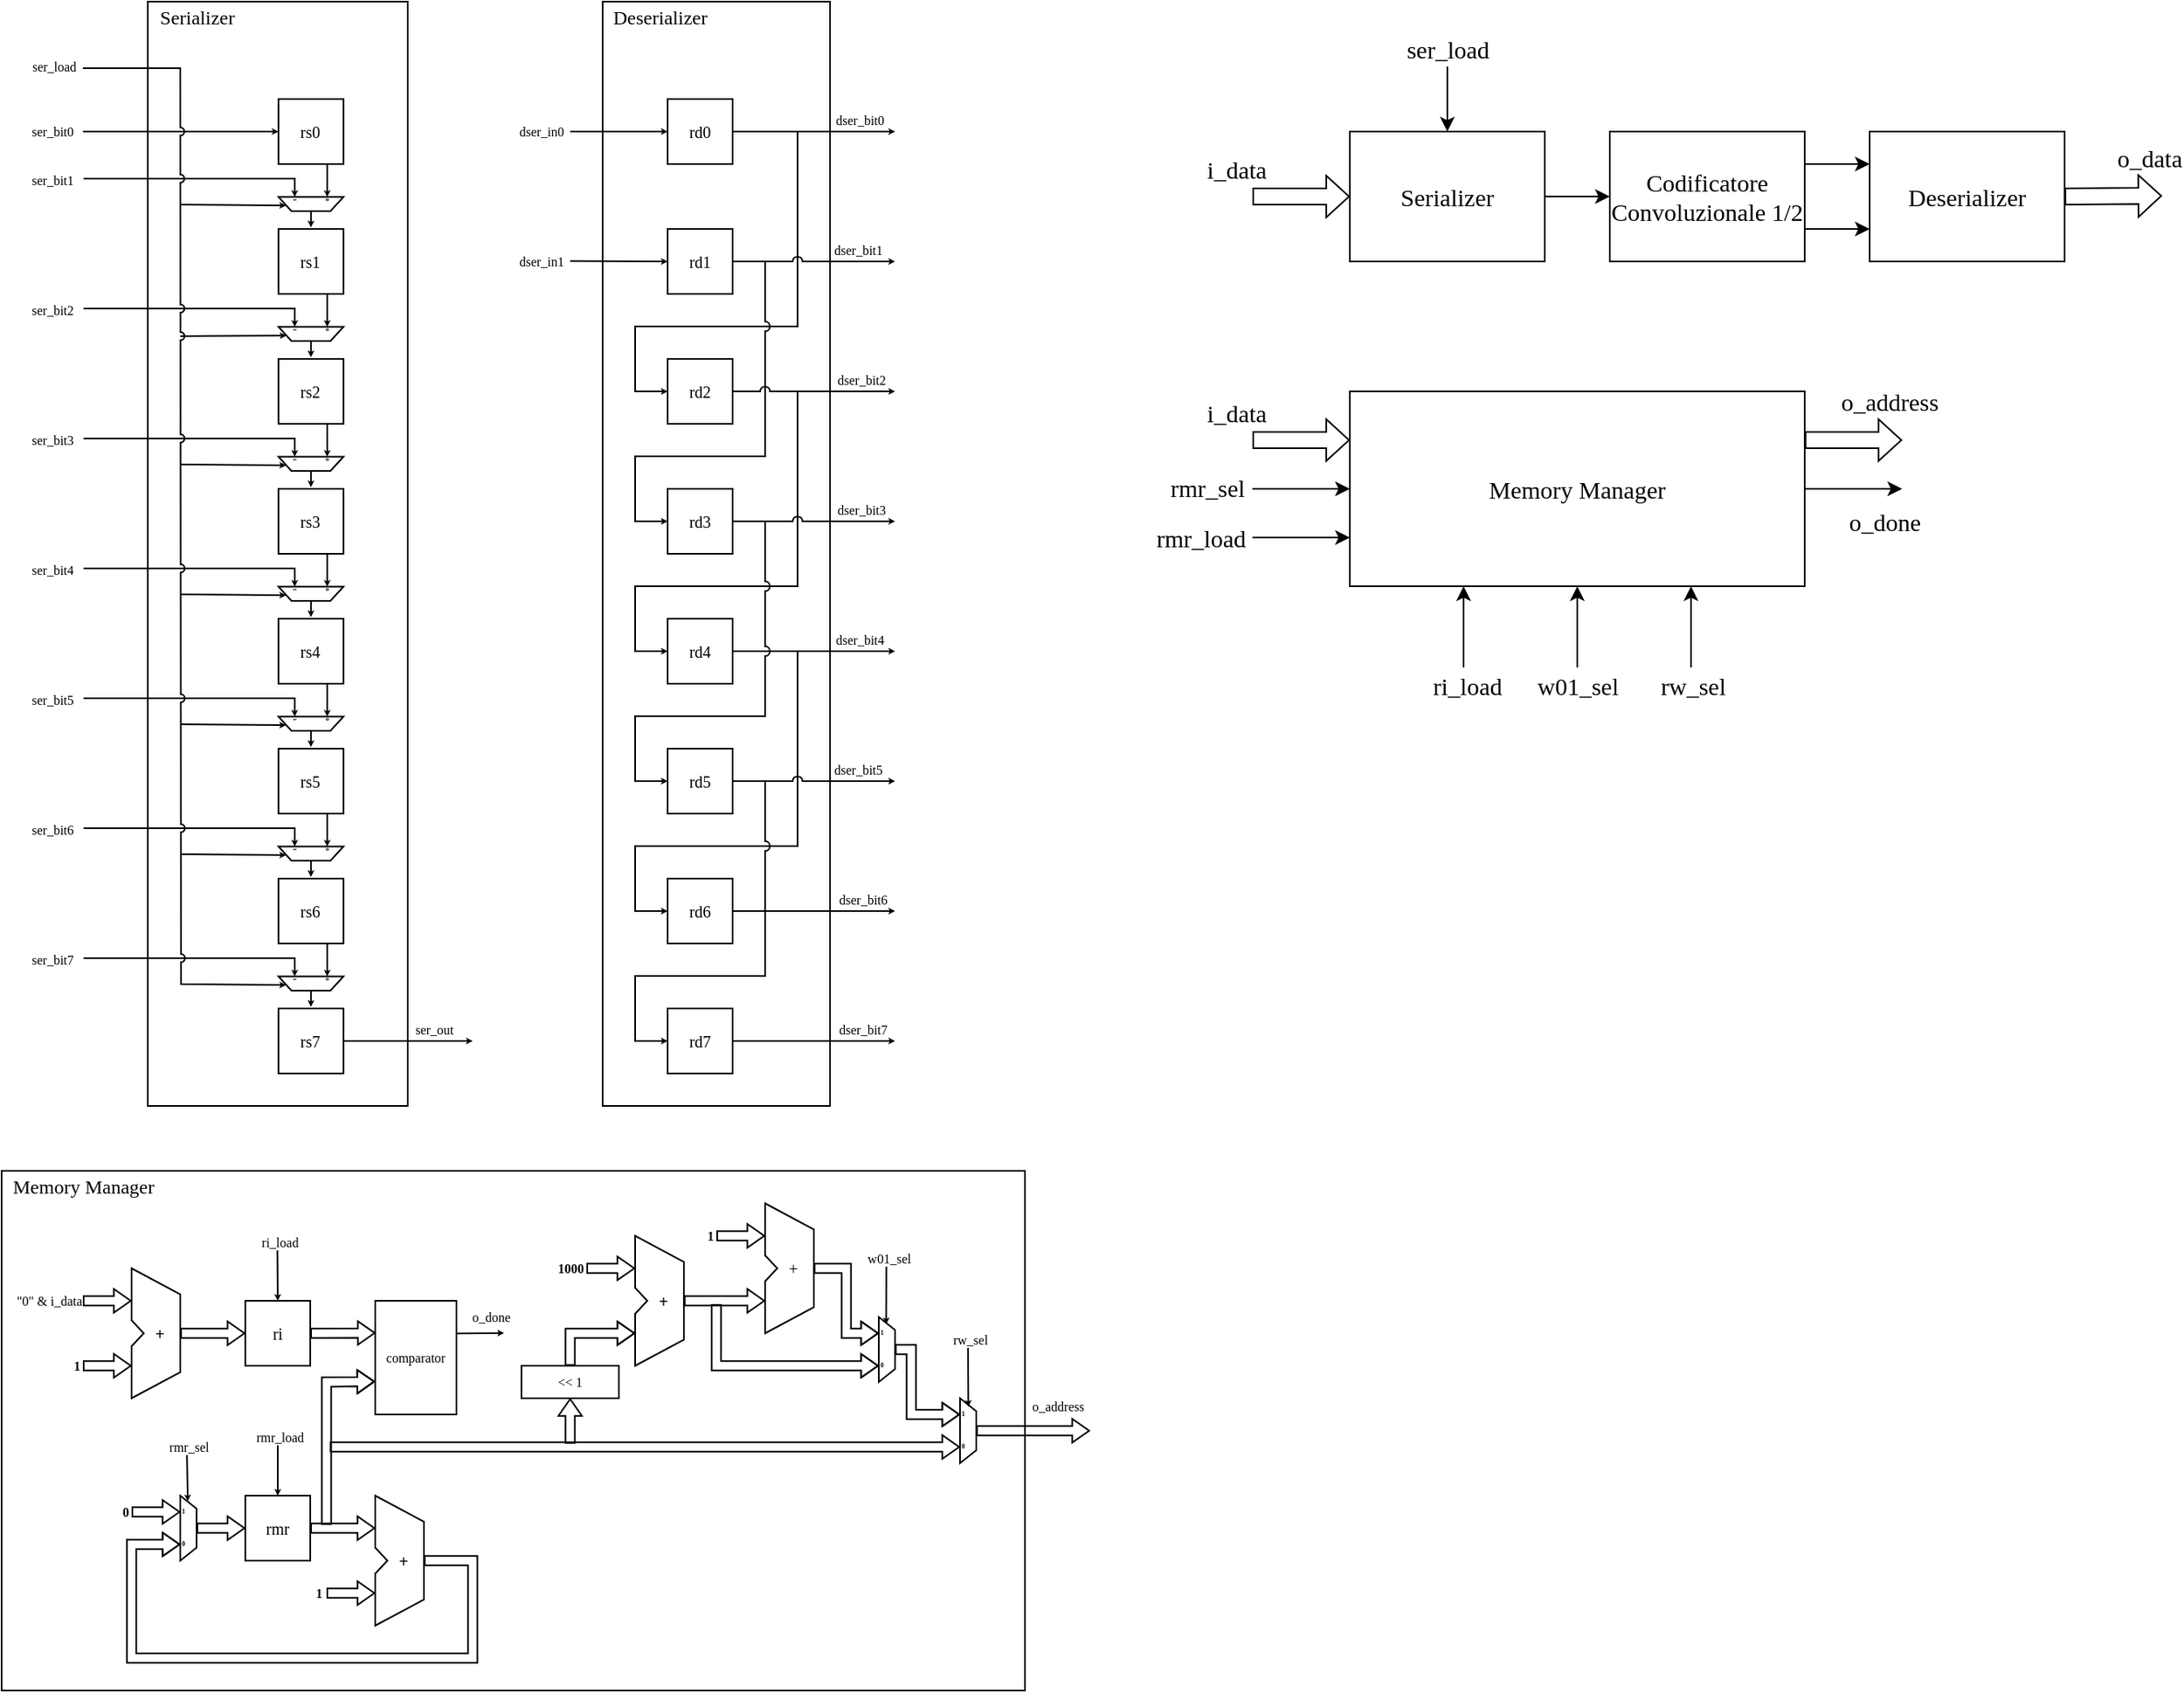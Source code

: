 <mxfile version="16.6.3" type="github">
  <diagram id="MqHUhfrrWIdtyrn8XvhO" name="Page-1">
    <mxGraphModel dx="942" dy="653" grid="1" gridSize="10" guides="1" tooltips="1" connect="1" arrows="1" fold="1" page="1" pageScale="1" pageWidth="3300" pageHeight="4681" math="0" shadow="0">
      <root>
        <mxCell id="0" />
        <mxCell id="1" parent="0" />
        <mxCell id="OKn4Y-EZjeskhZOx6g82-79" value="" style="rounded=0;whiteSpace=wrap;html=1;labelBackgroundColor=none;fontFamily=Times New Roman;fontSize=8;fillColor=none;" parent="1" vertex="1">
          <mxGeometry x="180" y="40" width="160" height="680" as="geometry" />
        </mxCell>
        <mxCell id="LxgAofAfpHLzP516k_iO-2" value="" style="endArrow=classic;html=1;rounded=0;fontFamily=Times New Roman;fontSize=10;startSize=1;endSize=1;strokeWidth=1;jumpSize=1;entryX=0;entryY=0.5;entryDx=0;entryDy=0;" parent="1" target="OKn4Y-EZjeskhZOx6g82-7" edge="1">
          <mxGeometry width="50" height="50" relative="1" as="geometry">
            <mxPoint x="140" y="120" as="sourcePoint" />
            <mxPoint x="260.43" y="121" as="targetPoint" />
            <Array as="points" />
          </mxGeometry>
        </mxCell>
        <mxCell id="LxgAofAfpHLzP516k_iO-3" value="&lt;font style=&quot;font-size: 8px;&quot;&gt;ser_bit0&lt;/font&gt;" style="edgeLabel;html=1;align=center;verticalAlign=middle;resizable=0;points=[];fontFamily=Times New Roman;fontSize=8;" parent="LxgAofAfpHLzP516k_iO-2" vertex="1" connectable="0">
          <mxGeometry x="-0.857" y="1" relative="1" as="geometry">
            <mxPoint x="-28" y="1" as="offset" />
          </mxGeometry>
        </mxCell>
        <mxCell id="OKn4Y-EZjeskhZOx6g82-7" value="rs0" style="whiteSpace=wrap;html=1;aspect=fixed;fontFamily=Times New Roman;fontSize=10;" parent="1" vertex="1">
          <mxGeometry x="260.43" y="100" width="40" height="40" as="geometry" />
        </mxCell>
        <mxCell id="OKn4Y-EZjeskhZOx6g82-15" value="" style="shape=stencil(vZXRboMgFIafxtsGZU13u7jtchfLXoAqraQIBpjWPf2OgF3VahujS4zK+T0fx184BjjWGSloEKEswK9BFIUIwRnGVW9MdEET44IlUYzsOXWKNkqeaMVS4xlMZFQx06j4LUAv8Exz4DiRQgCESaE7ypUOMMIE5KKzg/np686oAH5ODVW+SBcNove52E20XYu8W4682a5jRvg/Hi9mRLgWuFtxuNaHWwwczsfiGCJjGxLHe5Kcjkp+i3SYNaodpKI3hD9ZGM1+mm5jL7a8JzT92jbJ1Nxm2esjZjVZB5IzXsPY39i8L7BGQ+yDVnD+lDkRd0iMc9fhJh4qSNP7BkIr57KkdzrabXIL4ExcAS492SOWYDzPYPR2C3oIkXCpp6yE+IibODb0bOwyUJ0CLq/UdcXvuZJwdhQulrM0bX9bYwX0JwmnJtnNnGR0RVkDBvvIRt2f2gZ+AQ==);whiteSpace=wrap;html=1;verticalAlign=middle;spacingTop=0;spacingLeft=5;rotation=90;fontFamily=Times New Roman;fontSize=10;autosize=0;" parent="1" vertex="1">
          <mxGeometry x="276.06" y="144.63" width="8.75" height="40" as="geometry" />
        </mxCell>
        <mxCell id="OKn4Y-EZjeskhZOx6g82-16" value="" style="endArrow=classic;html=1;rounded=0;fontFamily=Times New Roman;fontSize=10;exitX=1;exitY=0.5;exitDx=0;exitDy=0;jumpSize=1;strokeWidth=1;endSize=1;startSize=1;" parent="1" source="OKn4Y-EZjeskhZOx6g82-15" edge="1">
          <mxGeometry width="50" height="50" relative="1" as="geometry">
            <mxPoint x="230.43" y="239" as="sourcePoint" />
            <mxPoint x="280.43" y="179" as="targetPoint" />
          </mxGeometry>
        </mxCell>
        <mxCell id="OKn4Y-EZjeskhZOx6g82-18" value="" style="endArrow=classic;html=1;rounded=0;fontFamily=Times New Roman;fontSize=10;jumpSize=1;strokeWidth=1;endSize=1;startSize=1;entryX=0;entryY=0.25;entryDx=0;entryDy=0;exitX=0.75;exitY=1;exitDx=0;exitDy=0;" parent="1" source="OKn4Y-EZjeskhZOx6g82-7" target="OKn4Y-EZjeskhZOx6g82-15" edge="1">
          <mxGeometry width="50" height="50" relative="1" as="geometry">
            <mxPoint x="290.43" y="179" as="sourcePoint" />
            <mxPoint x="290.43" y="159" as="targetPoint" />
          </mxGeometry>
        </mxCell>
        <mxCell id="OKn4Y-EZjeskhZOx6g82-21" value="" style="endArrow=classic;html=1;rounded=0;fontFamily=Times New Roman;fontSize=10;startSize=1;endSize=1;strokeWidth=1;jumpSize=1;entryX=0;entryY=0.75;entryDx=0;entryDy=0;" parent="1" target="OKn4Y-EZjeskhZOx6g82-15" edge="1">
          <mxGeometry width="50" height="50" relative="1" as="geometry">
            <mxPoint x="140.43" y="149" as="sourcePoint" />
            <mxPoint x="250.43" y="159" as="targetPoint" />
            <Array as="points">
              <mxPoint x="270.43" y="149" />
            </Array>
          </mxGeometry>
        </mxCell>
        <mxCell id="OKn4Y-EZjeskhZOx6g82-22" value="" style="endArrow=classic;html=1;rounded=0;fontFamily=Times New Roman;fontSize=10;startSize=1;endSize=1;strokeWidth=1;jumpSize=1;entryX=0.485;entryY=0.883;entryDx=0;entryDy=0;entryPerimeter=0;" parent="1" edge="1">
          <mxGeometry width="50" height="50" relative="1" as="geometry">
            <mxPoint x="200.43" y="165" as="sourcePoint" />
            <mxPoint x="265.115" y="165.499" as="targetPoint" />
            <Array as="points" />
          </mxGeometry>
        </mxCell>
        <mxCell id="OKn4Y-EZjeskhZOx6g82-23" value="rs1" style="whiteSpace=wrap;html=1;aspect=fixed;fontFamily=Times New Roman;fontSize=10;" parent="1" vertex="1">
          <mxGeometry x="260.43" y="180" width="40" height="40" as="geometry" />
        </mxCell>
        <mxCell id="OKn4Y-EZjeskhZOx6g82-24" value="" style="shape=stencil(vZXRboMgFIafxtsGZU13u7jtchfLXoAqraQIBpjWPf2OgF3VahujS4zK+T0fx184BjjWGSloEKEswK9BFIUIwRnGVW9MdEET44IlUYzsOXWKNkqeaMVS4xlMZFQx06j4LUAv8Exz4DiRQgCESaE7ypUOMMIE5KKzg/np686oAH5ODVW+SBcNove52E20XYu8W4682a5jRvg/Hi9mRLgWuFtxuNaHWwwczsfiGCJjGxLHe5Kcjkp+i3SYNaodpKI3hD9ZGM1+mm5jL7a8JzT92jbJ1Nxm2esjZjVZB5IzXsPY39i8L7BGQ+yDVnD+lDkRd0iMc9fhJh4qSNP7BkIr57KkdzrabXIL4ExcAS492SOWYDzPYPR2C3oIkXCpp6yE+IibODb0bOwyUJ0CLq/UdcXvuZJwdhQulrM0bX9bYwX0JwmnJtnNnGR0RVkDBvvIRt2f2gZ+AQ==);whiteSpace=wrap;html=1;verticalAlign=middle;spacingTop=0;spacingLeft=5;rotation=90;fontFamily=Times New Roman;fontSize=10;autosize=0;" parent="1" vertex="1">
          <mxGeometry x="276.06" y="224.63" width="8.75" height="40" as="geometry" />
        </mxCell>
        <mxCell id="OKn4Y-EZjeskhZOx6g82-25" value="" style="endArrow=classic;html=1;rounded=0;fontFamily=Times New Roman;fontSize=10;exitX=1;exitY=0.5;exitDx=0;exitDy=0;jumpSize=1;strokeWidth=1;endSize=1;startSize=1;" parent="1" source="OKn4Y-EZjeskhZOx6g82-24" edge="1">
          <mxGeometry width="50" height="50" relative="1" as="geometry">
            <mxPoint x="230.43" y="319" as="sourcePoint" />
            <mxPoint x="280.43" y="259" as="targetPoint" />
          </mxGeometry>
        </mxCell>
        <mxCell id="OKn4Y-EZjeskhZOx6g82-26" value="" style="endArrow=classic;html=1;rounded=0;fontFamily=Times New Roman;fontSize=10;jumpSize=1;strokeWidth=1;endSize=1;startSize=1;entryX=0;entryY=0.25;entryDx=0;entryDy=0;exitX=0.75;exitY=1;exitDx=0;exitDy=0;" parent="1" source="OKn4Y-EZjeskhZOx6g82-23" target="OKn4Y-EZjeskhZOx6g82-24" edge="1">
          <mxGeometry width="50" height="50" relative="1" as="geometry">
            <mxPoint x="290.43" y="259" as="sourcePoint" />
            <mxPoint x="290.43" y="239" as="targetPoint" />
          </mxGeometry>
        </mxCell>
        <mxCell id="OKn4Y-EZjeskhZOx6g82-27" value="" style="endArrow=classic;html=1;rounded=0;fontFamily=Times New Roman;fontSize=10;startSize=1;endSize=1;strokeWidth=1;jumpSize=5;entryX=0;entryY=0.75;entryDx=0;entryDy=0;jumpStyle=arc;" parent="1" target="OKn4Y-EZjeskhZOx6g82-24" edge="1">
          <mxGeometry width="50" height="50" relative="1" as="geometry">
            <mxPoint x="140.43" y="229" as="sourcePoint" />
            <mxPoint x="250.43" y="239" as="targetPoint" />
            <Array as="points">
              <mxPoint x="270.43" y="229" />
            </Array>
          </mxGeometry>
        </mxCell>
        <mxCell id="OKn4Y-EZjeskhZOx6g82-28" value="" style="endArrow=classic;html=1;rounded=0;fontFamily=Times New Roman;fontSize=10;startSize=1;endSize=1;strokeWidth=1;jumpSize=1;entryX=0.618;entryY=0.877;entryDx=0;entryDy=0;entryPerimeter=0;" parent="1" target="OKn4Y-EZjeskhZOx6g82-24" edge="1">
          <mxGeometry width="50" height="50" relative="1" as="geometry">
            <mxPoint x="200" y="246" as="sourcePoint" />
            <mxPoint x="265.115" y="246.499" as="targetPoint" />
          </mxGeometry>
        </mxCell>
        <mxCell id="OKn4Y-EZjeskhZOx6g82-29" value="rs2" style="whiteSpace=wrap;html=1;aspect=fixed;fontFamily=Times New Roman;fontSize=10;" parent="1" vertex="1">
          <mxGeometry x="260.43" y="260" width="40" height="40" as="geometry" />
        </mxCell>
        <mxCell id="OKn4Y-EZjeskhZOx6g82-30" value="" style="shape=stencil(vZXRboMgFIafxtsGZU13u7jtchfLXoAqraQIBpjWPf2OgF3VahujS4zK+T0fx184BjjWGSloEKEswK9BFIUIwRnGVW9MdEET44IlUYzsOXWKNkqeaMVS4xlMZFQx06j4LUAv8Exz4DiRQgCESaE7ypUOMMIE5KKzg/np686oAH5ODVW+SBcNove52E20XYu8W4682a5jRvg/Hi9mRLgWuFtxuNaHWwwczsfiGCJjGxLHe5Kcjkp+i3SYNaodpKI3hD9ZGM1+mm5jL7a8JzT92jbJ1Nxm2esjZjVZB5IzXsPY39i8L7BGQ+yDVnD+lDkRd0iMc9fhJh4qSNP7BkIr57KkdzrabXIL4ExcAS492SOWYDzPYPR2C3oIkXCpp6yE+IibODb0bOwyUJ0CLq/UdcXvuZJwdhQulrM0bX9bYwX0JwmnJtnNnGR0RVkDBvvIRt2f2gZ+AQ==);whiteSpace=wrap;html=1;verticalAlign=middle;spacingTop=0;spacingLeft=5;rotation=90;fontFamily=Times New Roman;fontSize=10;autosize=0;" parent="1" vertex="1">
          <mxGeometry x="276.06" y="304.63" width="8.75" height="40" as="geometry" />
        </mxCell>
        <mxCell id="OKn4Y-EZjeskhZOx6g82-31" value="" style="endArrow=classic;html=1;rounded=0;fontFamily=Times New Roman;fontSize=10;exitX=1;exitY=0.5;exitDx=0;exitDy=0;jumpSize=1;strokeWidth=1;endSize=1;startSize=1;" parent="1" source="OKn4Y-EZjeskhZOx6g82-30" edge="1">
          <mxGeometry width="50" height="50" relative="1" as="geometry">
            <mxPoint x="230.43" y="399" as="sourcePoint" />
            <mxPoint x="280.43" y="339" as="targetPoint" />
          </mxGeometry>
        </mxCell>
        <mxCell id="OKn4Y-EZjeskhZOx6g82-32" value="" style="endArrow=classic;html=1;rounded=0;fontFamily=Times New Roman;fontSize=10;jumpSize=1;strokeWidth=1;endSize=1;startSize=1;entryX=0;entryY=0.25;entryDx=0;entryDy=0;exitX=0.75;exitY=1;exitDx=0;exitDy=0;" parent="1" source="OKn4Y-EZjeskhZOx6g82-29" target="OKn4Y-EZjeskhZOx6g82-30" edge="1">
          <mxGeometry width="50" height="50" relative="1" as="geometry">
            <mxPoint x="290.43" y="339" as="sourcePoint" />
            <mxPoint x="290.43" y="319" as="targetPoint" />
          </mxGeometry>
        </mxCell>
        <mxCell id="OKn4Y-EZjeskhZOx6g82-33" value="" style="endArrow=classic;html=1;rounded=0;fontFamily=Times New Roman;fontSize=10;startSize=1;endSize=1;strokeWidth=1;jumpSize=1;entryX=0;entryY=0.75;entryDx=0;entryDy=0;" parent="1" target="OKn4Y-EZjeskhZOx6g82-30" edge="1">
          <mxGeometry width="50" height="50" relative="1" as="geometry">
            <mxPoint x="140.43" y="309" as="sourcePoint" />
            <mxPoint x="250.43" y="319" as="targetPoint" />
            <Array as="points">
              <mxPoint x="270.43" y="309" />
            </Array>
          </mxGeometry>
        </mxCell>
        <mxCell id="OKn4Y-EZjeskhZOx6g82-34" value="" style="endArrow=classic;html=1;rounded=0;fontFamily=Times New Roman;fontSize=10;startSize=1;endSize=1;strokeWidth=1;jumpSize=1;entryX=0.485;entryY=0.883;entryDx=0;entryDy=0;entryPerimeter=0;" parent="1" edge="1">
          <mxGeometry width="50" height="50" relative="1" as="geometry">
            <mxPoint x="200.43" y="325" as="sourcePoint" />
            <mxPoint x="265.115" y="325.499" as="targetPoint" />
          </mxGeometry>
        </mxCell>
        <mxCell id="OKn4Y-EZjeskhZOx6g82-35" value="rs3" style="whiteSpace=wrap;html=1;aspect=fixed;fontFamily=Times New Roman;fontSize=10;" parent="1" vertex="1">
          <mxGeometry x="260.43" y="340" width="40" height="40" as="geometry" />
        </mxCell>
        <mxCell id="OKn4Y-EZjeskhZOx6g82-36" value="" style="shape=stencil(vZXRboMgFIafxtsGZU13u7jtchfLXoAqraQIBpjWPf2OgF3VahujS4zK+T0fx184BjjWGSloEKEswK9BFIUIwRnGVW9MdEET44IlUYzsOXWKNkqeaMVS4xlMZFQx06j4LUAv8Exz4DiRQgCESaE7ypUOMMIE5KKzg/np686oAH5ODVW+SBcNove52E20XYu8W4682a5jRvg/Hi9mRLgWuFtxuNaHWwwczsfiGCJjGxLHe5Kcjkp+i3SYNaodpKI3hD9ZGM1+mm5jL7a8JzT92jbJ1Nxm2esjZjVZB5IzXsPY39i8L7BGQ+yDVnD+lDkRd0iMc9fhJh4qSNP7BkIr57KkdzrabXIL4ExcAS492SOWYDzPYPR2C3oIkXCpp6yE+IibODb0bOwyUJ0CLq/UdcXvuZJwdhQulrM0bX9bYwX0JwmnJtnNnGR0RVkDBvvIRt2f2gZ+AQ==);whiteSpace=wrap;html=1;verticalAlign=middle;spacingTop=0;spacingLeft=5;rotation=90;fontFamily=Times New Roman;fontSize=10;autosize=0;" parent="1" vertex="1">
          <mxGeometry x="276.06" y="384.63" width="8.75" height="40" as="geometry" />
        </mxCell>
        <mxCell id="OKn4Y-EZjeskhZOx6g82-37" value="" style="endArrow=classic;html=1;rounded=0;fontFamily=Times New Roman;fontSize=10;exitX=1;exitY=0.5;exitDx=0;exitDy=0;jumpSize=1;strokeWidth=1;endSize=1;startSize=1;" parent="1" source="OKn4Y-EZjeskhZOx6g82-36" edge="1">
          <mxGeometry width="50" height="50" relative="1" as="geometry">
            <mxPoint x="230.43" y="479" as="sourcePoint" />
            <mxPoint x="280.43" y="419" as="targetPoint" />
          </mxGeometry>
        </mxCell>
        <mxCell id="OKn4Y-EZjeskhZOx6g82-38" value="" style="endArrow=classic;html=1;rounded=0;fontFamily=Times New Roman;fontSize=10;jumpSize=1;strokeWidth=1;endSize=1;startSize=1;entryX=0;entryY=0.25;entryDx=0;entryDy=0;exitX=0.75;exitY=1;exitDx=0;exitDy=0;" parent="1" source="OKn4Y-EZjeskhZOx6g82-35" target="OKn4Y-EZjeskhZOx6g82-36" edge="1">
          <mxGeometry width="50" height="50" relative="1" as="geometry">
            <mxPoint x="290.43" y="419" as="sourcePoint" />
            <mxPoint x="290.43" y="399" as="targetPoint" />
          </mxGeometry>
        </mxCell>
        <mxCell id="OKn4Y-EZjeskhZOx6g82-39" value="" style="endArrow=classic;html=1;rounded=0;fontFamily=Times New Roman;fontSize=10;startSize=1;endSize=1;strokeWidth=1;jumpSize=1;entryX=0;entryY=0.75;entryDx=0;entryDy=0;" parent="1" target="OKn4Y-EZjeskhZOx6g82-36" edge="1">
          <mxGeometry width="50" height="50" relative="1" as="geometry">
            <mxPoint x="140.43" y="389" as="sourcePoint" />
            <mxPoint x="250.43" y="399" as="targetPoint" />
            <Array as="points">
              <mxPoint x="270.43" y="389" />
            </Array>
          </mxGeometry>
        </mxCell>
        <mxCell id="OKn4Y-EZjeskhZOx6g82-40" value="" style="endArrow=classic;html=1;rounded=0;fontFamily=Times New Roman;fontSize=10;startSize=1;endSize=1;strokeWidth=1;jumpSize=1;entryX=0.485;entryY=0.883;entryDx=0;entryDy=0;entryPerimeter=0;" parent="1" edge="1">
          <mxGeometry width="50" height="50" relative="1" as="geometry">
            <mxPoint x="200.43" y="405" as="sourcePoint" />
            <mxPoint x="265.115" y="405.499" as="targetPoint" />
          </mxGeometry>
        </mxCell>
        <mxCell id="OKn4Y-EZjeskhZOx6g82-41" value="rs4" style="whiteSpace=wrap;html=1;aspect=fixed;fontFamily=Times New Roman;fontSize=10;" parent="1" vertex="1">
          <mxGeometry x="260.43" y="420" width="40" height="40" as="geometry" />
        </mxCell>
        <mxCell id="OKn4Y-EZjeskhZOx6g82-42" value="" style="shape=stencil(vZXRboMgFIafxtsGZU13u7jtchfLXoAqraQIBpjWPf2OgF3VahujS4zK+T0fx184BjjWGSloEKEswK9BFIUIwRnGVW9MdEET44IlUYzsOXWKNkqeaMVS4xlMZFQx06j4LUAv8Exz4DiRQgCESaE7ypUOMMIE5KKzg/np686oAH5ODVW+SBcNove52E20XYu8W4682a5jRvg/Hi9mRLgWuFtxuNaHWwwczsfiGCJjGxLHe5Kcjkp+i3SYNaodpKI3hD9ZGM1+mm5jL7a8JzT92jbJ1Nxm2esjZjVZB5IzXsPY39i8L7BGQ+yDVnD+lDkRd0iMc9fhJh4qSNP7BkIr57KkdzrabXIL4ExcAS492SOWYDzPYPR2C3oIkXCpp6yE+IibODb0bOwyUJ0CLq/UdcXvuZJwdhQulrM0bX9bYwX0JwmnJtnNnGR0RVkDBvvIRt2f2gZ+AQ==);whiteSpace=wrap;html=1;verticalAlign=middle;spacingTop=0;spacingLeft=5;rotation=90;fontFamily=Times New Roman;fontSize=10;autosize=0;" parent="1" vertex="1">
          <mxGeometry x="276.06" y="464.63" width="8.75" height="40" as="geometry" />
        </mxCell>
        <mxCell id="OKn4Y-EZjeskhZOx6g82-43" value="" style="endArrow=classic;html=1;rounded=0;fontFamily=Times New Roman;fontSize=10;exitX=1;exitY=0.5;exitDx=0;exitDy=0;jumpSize=1;strokeWidth=1;endSize=1;startSize=1;" parent="1" source="OKn4Y-EZjeskhZOx6g82-42" edge="1">
          <mxGeometry width="50" height="50" relative="1" as="geometry">
            <mxPoint x="230.43" y="559" as="sourcePoint" />
            <mxPoint x="280.43" y="499" as="targetPoint" />
          </mxGeometry>
        </mxCell>
        <mxCell id="OKn4Y-EZjeskhZOx6g82-44" value="" style="endArrow=classic;html=1;rounded=0;fontFamily=Times New Roman;fontSize=10;jumpSize=1;strokeWidth=1;endSize=1;startSize=1;entryX=0;entryY=0.25;entryDx=0;entryDy=0;exitX=0.75;exitY=1;exitDx=0;exitDy=0;" parent="1" source="OKn4Y-EZjeskhZOx6g82-41" target="OKn4Y-EZjeskhZOx6g82-42" edge="1">
          <mxGeometry width="50" height="50" relative="1" as="geometry">
            <mxPoint x="290.43" y="499" as="sourcePoint" />
            <mxPoint x="290.43" y="479" as="targetPoint" />
          </mxGeometry>
        </mxCell>
        <mxCell id="OKn4Y-EZjeskhZOx6g82-45" value="" style="endArrow=classic;html=1;rounded=0;fontFamily=Times New Roman;fontSize=10;startSize=1;endSize=1;strokeWidth=1;jumpSize=1;entryX=0;entryY=0.75;entryDx=0;entryDy=0;" parent="1" target="OKn4Y-EZjeskhZOx6g82-42" edge="1">
          <mxGeometry width="50" height="50" relative="1" as="geometry">
            <mxPoint x="140.43" y="469" as="sourcePoint" />
            <mxPoint x="250.43" y="479" as="targetPoint" />
            <Array as="points">
              <mxPoint x="270.43" y="469" />
            </Array>
          </mxGeometry>
        </mxCell>
        <mxCell id="OKn4Y-EZjeskhZOx6g82-46" value="" style="endArrow=classic;html=1;rounded=0;fontFamily=Times New Roman;fontSize=10;startSize=1;endSize=1;strokeWidth=1;jumpSize=1;entryX=0.485;entryY=0.883;entryDx=0;entryDy=0;entryPerimeter=0;" parent="1" edge="1">
          <mxGeometry width="50" height="50" relative="1" as="geometry">
            <mxPoint x="200.43" y="485" as="sourcePoint" />
            <mxPoint x="265.115" y="485.499" as="targetPoint" />
          </mxGeometry>
        </mxCell>
        <mxCell id="OKn4Y-EZjeskhZOx6g82-47" value="rs5" style="whiteSpace=wrap;html=1;aspect=fixed;fontFamily=Times New Roman;fontSize=10;" parent="1" vertex="1">
          <mxGeometry x="260.43" y="500" width="40" height="40" as="geometry" />
        </mxCell>
        <mxCell id="OKn4Y-EZjeskhZOx6g82-48" value="" style="shape=stencil(vZXRboMgFIafxtsGZU13u7jtchfLXoAqraQIBpjWPf2OgF3VahujS4zK+T0fx184BjjWGSloEKEswK9BFIUIwRnGVW9MdEET44IlUYzsOXWKNkqeaMVS4xlMZFQx06j4LUAv8Exz4DiRQgCESaE7ypUOMMIE5KKzg/np686oAH5ODVW+SBcNove52E20XYu8W4682a5jRvg/Hi9mRLgWuFtxuNaHWwwczsfiGCJjGxLHe5Kcjkp+i3SYNaodpKI3hD9ZGM1+mm5jL7a8JzT92jbJ1Nxm2esjZjVZB5IzXsPY39i8L7BGQ+yDVnD+lDkRd0iMc9fhJh4qSNP7BkIr57KkdzrabXIL4ExcAS492SOWYDzPYPR2C3oIkXCpp6yE+IibODb0bOwyUJ0CLq/UdcXvuZJwdhQulrM0bX9bYwX0JwmnJtnNnGR0RVkDBvvIRt2f2gZ+AQ==);whiteSpace=wrap;html=1;verticalAlign=middle;spacingTop=0;spacingLeft=5;rotation=90;fontFamily=Times New Roman;fontSize=10;autosize=0;" parent="1" vertex="1">
          <mxGeometry x="276.06" y="544.63" width="8.75" height="40" as="geometry" />
        </mxCell>
        <mxCell id="OKn4Y-EZjeskhZOx6g82-49" value="" style="endArrow=classic;html=1;rounded=0;fontFamily=Times New Roman;fontSize=10;exitX=1;exitY=0.5;exitDx=0;exitDy=0;jumpSize=1;strokeWidth=1;endSize=1;startSize=1;" parent="1" source="OKn4Y-EZjeskhZOx6g82-48" edge="1">
          <mxGeometry width="50" height="50" relative="1" as="geometry">
            <mxPoint x="230.43" y="639" as="sourcePoint" />
            <mxPoint x="280.43" y="579" as="targetPoint" />
          </mxGeometry>
        </mxCell>
        <mxCell id="OKn4Y-EZjeskhZOx6g82-50" value="" style="endArrow=classic;html=1;rounded=0;fontFamily=Times New Roman;fontSize=10;jumpSize=1;strokeWidth=1;endSize=1;startSize=1;entryX=0;entryY=0.25;entryDx=0;entryDy=0;exitX=0.75;exitY=1;exitDx=0;exitDy=0;" parent="1" source="OKn4Y-EZjeskhZOx6g82-47" target="OKn4Y-EZjeskhZOx6g82-48" edge="1">
          <mxGeometry width="50" height="50" relative="1" as="geometry">
            <mxPoint x="290.43" y="579" as="sourcePoint" />
            <mxPoint x="290.43" y="559" as="targetPoint" />
          </mxGeometry>
        </mxCell>
        <mxCell id="OKn4Y-EZjeskhZOx6g82-51" value="" style="endArrow=classic;html=1;rounded=0;fontFamily=Times New Roman;fontSize=10;startSize=1;endSize=1;strokeWidth=1;jumpSize=1;entryX=0;entryY=0.75;entryDx=0;entryDy=0;" parent="1" target="OKn4Y-EZjeskhZOx6g82-48" edge="1">
          <mxGeometry width="50" height="50" relative="1" as="geometry">
            <mxPoint x="140.43" y="549" as="sourcePoint" />
            <mxPoint x="250.43" y="559" as="targetPoint" />
            <Array as="points">
              <mxPoint x="270.43" y="549" />
            </Array>
          </mxGeometry>
        </mxCell>
        <mxCell id="OKn4Y-EZjeskhZOx6g82-52" value="" style="endArrow=classic;html=1;rounded=0;fontFamily=Times New Roman;fontSize=10;startSize=1;endSize=1;strokeWidth=1;jumpSize=1;entryX=0.485;entryY=0.883;entryDx=0;entryDy=0;entryPerimeter=0;" parent="1" edge="1">
          <mxGeometry width="50" height="50" relative="1" as="geometry">
            <mxPoint x="200.43" y="565" as="sourcePoint" />
            <mxPoint x="265.115" y="565.499" as="targetPoint" />
          </mxGeometry>
        </mxCell>
        <mxCell id="OKn4Y-EZjeskhZOx6g82-53" value="rs6" style="whiteSpace=wrap;html=1;aspect=fixed;fontFamily=Times New Roman;fontSize=10;" parent="1" vertex="1">
          <mxGeometry x="260.43" y="580" width="40" height="40" as="geometry" />
        </mxCell>
        <mxCell id="OKn4Y-EZjeskhZOx6g82-54" value="" style="shape=stencil(vZXRboMgFIafxtsGZU13u7jtchfLXoAqraQIBpjWPf2OgF3VahujS4zK+T0fx184BjjWGSloEKEswK9BFIUIwRnGVW9MdEET44IlUYzsOXWKNkqeaMVS4xlMZFQx06j4LUAv8Exz4DiRQgCESaE7ypUOMMIE5KKzg/np686oAH5ODVW+SBcNove52E20XYu8W4682a5jRvg/Hi9mRLgWuFtxuNaHWwwczsfiGCJjGxLHe5Kcjkp+i3SYNaodpKI3hD9ZGM1+mm5jL7a8JzT92jbJ1Nxm2esjZjVZB5IzXsPY39i8L7BGQ+yDVnD+lDkRd0iMc9fhJh4qSNP7BkIr57KkdzrabXIL4ExcAS492SOWYDzPYPR2C3oIkXCpp6yE+IibODb0bOwyUJ0CLq/UdcXvuZJwdhQulrM0bX9bYwX0JwmnJtnNnGR0RVkDBvvIRt2f2gZ+AQ==);whiteSpace=wrap;html=1;verticalAlign=middle;spacingTop=0;spacingLeft=5;rotation=90;fontFamily=Times New Roman;fontSize=10;autosize=0;" parent="1" vertex="1">
          <mxGeometry x="276.06" y="624.63" width="8.75" height="40" as="geometry" />
        </mxCell>
        <mxCell id="OKn4Y-EZjeskhZOx6g82-55" value="" style="endArrow=classic;html=1;rounded=0;fontFamily=Times New Roman;fontSize=10;exitX=1;exitY=0.5;exitDx=0;exitDy=0;jumpSize=1;strokeWidth=1;endSize=1;startSize=1;" parent="1" source="OKn4Y-EZjeskhZOx6g82-54" edge="1">
          <mxGeometry width="50" height="50" relative="1" as="geometry">
            <mxPoint x="230.43" y="719" as="sourcePoint" />
            <mxPoint x="280.43" y="659" as="targetPoint" />
          </mxGeometry>
        </mxCell>
        <mxCell id="OKn4Y-EZjeskhZOx6g82-56" value="" style="endArrow=classic;html=1;rounded=0;fontFamily=Times New Roman;fontSize=10;jumpSize=1;strokeWidth=1;endSize=1;startSize=1;entryX=0;entryY=0.25;entryDx=0;entryDy=0;exitX=0.75;exitY=1;exitDx=0;exitDy=0;" parent="1" source="OKn4Y-EZjeskhZOx6g82-53" target="OKn4Y-EZjeskhZOx6g82-54" edge="1">
          <mxGeometry width="50" height="50" relative="1" as="geometry">
            <mxPoint x="290.43" y="659" as="sourcePoint" />
            <mxPoint x="290.43" y="639" as="targetPoint" />
          </mxGeometry>
        </mxCell>
        <mxCell id="OKn4Y-EZjeskhZOx6g82-57" value="" style="endArrow=classic;html=1;rounded=0;fontFamily=Times New Roman;fontSize=10;startSize=1;endSize=1;strokeWidth=1;jumpSize=1;entryX=0;entryY=0.75;entryDx=0;entryDy=0;" parent="1" target="OKn4Y-EZjeskhZOx6g82-54" edge="1">
          <mxGeometry width="50" height="50" relative="1" as="geometry">
            <mxPoint x="140.43" y="629" as="sourcePoint" />
            <mxPoint x="250.43" y="639" as="targetPoint" />
            <Array as="points">
              <mxPoint x="270.43" y="629" />
            </Array>
          </mxGeometry>
        </mxCell>
        <mxCell id="OKn4Y-EZjeskhZOx6g82-58" value="" style="endArrow=classic;html=1;rounded=0;fontFamily=Times New Roman;fontSize=10;startSize=1;endSize=1;strokeWidth=1;jumpSize=5;entryX=0.485;entryY=0.883;entryDx=0;entryDy=0;entryPerimeter=0;jumpStyle=arc;" parent="1" edge="1">
          <mxGeometry width="50" height="50" relative="1" as="geometry">
            <mxPoint x="140" y="81" as="sourcePoint" />
            <mxPoint x="265.115" y="645.499" as="targetPoint" />
            <Array as="points">
              <mxPoint x="200" y="81" />
              <mxPoint x="200.43" y="645" />
            </Array>
          </mxGeometry>
        </mxCell>
        <mxCell id="OKn4Y-EZjeskhZOx6g82-65" value="&lt;font style=&quot;font-size: 8px&quot;&gt;ser_load&lt;/font&gt;" style="edgeLabel;html=1;align=center;verticalAlign=middle;resizable=0;points=[];fontSize=10;fontFamily=Times New Roman;labelBackgroundColor=none;" parent="OKn4Y-EZjeskhZOx6g82-58" vertex="1" connectable="0">
          <mxGeometry x="-0.973" y="1" relative="1" as="geometry">
            <mxPoint x="-28" y="-1" as="offset" />
          </mxGeometry>
        </mxCell>
        <mxCell id="OKn4Y-EZjeskhZOx6g82-59" value="rs7" style="whiteSpace=wrap;html=1;aspect=fixed;fontFamily=Times New Roman;fontSize=10;" parent="1" vertex="1">
          <mxGeometry x="260.43" y="660" width="40" height="40" as="geometry" />
        </mxCell>
        <mxCell id="OKn4Y-EZjeskhZOx6g82-67" value="ser_bit1" style="edgeLabel;html=1;align=center;verticalAlign=middle;resizable=0;points=[];fontSize=8;fontFamily=Times New Roman;" parent="1" vertex="1" connectable="0">
          <mxGeometry x="120.433" y="150" as="geometry" />
        </mxCell>
        <mxCell id="OKn4Y-EZjeskhZOx6g82-68" value="ser_bit2" style="edgeLabel;html=1;align=center;verticalAlign=middle;resizable=0;points=[];fontSize=8;fontFamily=Times New Roman;" parent="1" vertex="1" connectable="0">
          <mxGeometry x="120.573" y="230" as="geometry" />
        </mxCell>
        <mxCell id="OKn4Y-EZjeskhZOx6g82-69" value="ser_bit3" style="edgeLabel;html=1;align=center;verticalAlign=middle;resizable=0;points=[];fontSize=8;fontFamily=Times New Roman;" parent="1" vertex="1" connectable="0">
          <mxGeometry x="120.433" y="310" as="geometry" />
        </mxCell>
        <mxCell id="OKn4Y-EZjeskhZOx6g82-70" value="ser_bit4" style="edgeLabel;html=1;align=center;verticalAlign=middle;resizable=0;points=[];fontSize=8;fontFamily=Times New Roman;" parent="1" vertex="1" connectable="0">
          <mxGeometry x="120.57" y="390" as="geometry" />
        </mxCell>
        <mxCell id="OKn4Y-EZjeskhZOx6g82-71" value="ser_bit5" style="edgeLabel;html=1;align=center;verticalAlign=middle;resizable=0;points=[];fontSize=8;fontFamily=Times New Roman;" parent="1" vertex="1" connectable="0">
          <mxGeometry x="120.573" y="470" as="geometry" />
        </mxCell>
        <mxCell id="OKn4Y-EZjeskhZOx6g82-72" value="ser_bit6" style="edgeLabel;html=1;align=center;verticalAlign=middle;resizable=0;points=[];fontSize=8;fontFamily=Times New Roman;" parent="1" vertex="1" connectable="0">
          <mxGeometry x="120.713" y="550" as="geometry" />
        </mxCell>
        <mxCell id="OKn4Y-EZjeskhZOx6g82-73" value="ser_bit7" style="edgeLabel;html=1;align=center;verticalAlign=middle;resizable=0;points=[];fontSize=8;fontFamily=Times New Roman;" parent="1" vertex="1" connectable="0">
          <mxGeometry x="120.573" y="630" as="geometry" />
        </mxCell>
        <mxCell id="OKn4Y-EZjeskhZOx6g82-77" value="" style="endArrow=classic;html=1;rounded=0;fontFamily=Times New Roman;fontSize=8;startSize=1;endSize=1;strokeWidth=1;jumpStyle=arc;jumpSize=5;exitX=1;exitY=0.5;exitDx=0;exitDy=0;" parent="1" source="OKn4Y-EZjeskhZOx6g82-59" edge="1">
          <mxGeometry width="50" height="50" relative="1" as="geometry">
            <mxPoint x="290" y="519" as="sourcePoint" />
            <mxPoint x="380" y="680" as="targetPoint" />
          </mxGeometry>
        </mxCell>
        <mxCell id="OKn4Y-EZjeskhZOx6g82-78" value="ser_out" style="edgeLabel;html=1;align=center;verticalAlign=middle;resizable=0;points=[];fontSize=8;fontFamily=Times New Roman;" parent="OKn4Y-EZjeskhZOx6g82-77" vertex="1" connectable="0">
          <mxGeometry x="0.227" y="-1" relative="1" as="geometry">
            <mxPoint x="6" y="-8" as="offset" />
          </mxGeometry>
        </mxCell>
        <mxCell id="OKn4Y-EZjeskhZOx6g82-80" value="&lt;font style=&quot;font-size: 12px&quot;&gt;Serializer&lt;/font&gt;" style="text;html=1;align=center;verticalAlign=middle;resizable=0;points=[];autosize=1;strokeColor=none;fillColor=none;fontSize=8;fontFamily=Times New Roman;" parent="1" vertex="1">
          <mxGeometry x="180" y="40" width="60" height="20" as="geometry" />
        </mxCell>
        <mxCell id="xlPUVcPiUmlX-xtXp4R3-2" value="rd0" style="whiteSpace=wrap;html=1;aspect=fixed;fontFamily=Times New Roman;fontSize=10;" vertex="1" parent="1">
          <mxGeometry x="500" y="100" width="40" height="40" as="geometry" />
        </mxCell>
        <mxCell id="xlPUVcPiUmlX-xtXp4R3-3" value="rd1" style="whiteSpace=wrap;html=1;aspect=fixed;fontFamily=Times New Roman;fontSize=10;" vertex="1" parent="1">
          <mxGeometry x="500" y="180" width="40" height="40" as="geometry" />
        </mxCell>
        <mxCell id="xlPUVcPiUmlX-xtXp4R3-4" value="rd2" style="whiteSpace=wrap;html=1;aspect=fixed;fontFamily=Times New Roman;fontSize=10;" vertex="1" parent="1">
          <mxGeometry x="500" y="260" width="40" height="40" as="geometry" />
        </mxCell>
        <mxCell id="xlPUVcPiUmlX-xtXp4R3-5" value="rd3" style="whiteSpace=wrap;html=1;aspect=fixed;fontFamily=Times New Roman;fontSize=10;" vertex="1" parent="1">
          <mxGeometry x="500" y="340" width="40" height="40" as="geometry" />
        </mxCell>
        <mxCell id="xlPUVcPiUmlX-xtXp4R3-11" value="" style="endArrow=classic;html=1;rounded=0;fontFamily=Times New Roman;fontSize=10;jumpSize=1;strokeWidth=1;endSize=1;startSize=1;entryX=0;entryY=0.5;entryDx=0;entryDy=0;" edge="1" parent="1" target="xlPUVcPiUmlX-xtXp4R3-2">
          <mxGeometry width="50" height="50" relative="1" as="geometry">
            <mxPoint x="440" y="120" as="sourcePoint" />
            <mxPoint x="300.435" y="170.255" as="targetPoint" />
          </mxGeometry>
        </mxCell>
        <mxCell id="xlPUVcPiUmlX-xtXp4R3-31" value="&lt;font face=&quot;Times New Roman&quot; style=&quot;font-size: 8px&quot;&gt;dser_in0&lt;/font&gt;" style="edgeLabel;html=1;align=center;verticalAlign=middle;resizable=0;points=[];" vertex="1" connectable="0" parent="xlPUVcPiUmlX-xtXp4R3-11">
          <mxGeometry x="-0.736" y="2" relative="1" as="geometry">
            <mxPoint x="-26" y="1" as="offset" />
          </mxGeometry>
        </mxCell>
        <mxCell id="xlPUVcPiUmlX-xtXp4R3-12" value="" style="endArrow=classic;html=1;rounded=0;fontFamily=Times New Roman;fontSize=10;jumpSize=1;strokeWidth=1;endSize=1;startSize=1;entryX=0;entryY=0.5;entryDx=0;entryDy=0;" edge="1" parent="1" target="xlPUVcPiUmlX-xtXp4R3-3">
          <mxGeometry width="50" height="50" relative="1" as="geometry">
            <mxPoint x="440" y="199.76" as="sourcePoint" />
            <mxPoint x="490" y="200" as="targetPoint" />
          </mxGeometry>
        </mxCell>
        <mxCell id="xlPUVcPiUmlX-xtXp4R3-32" value="dser_in1" style="edgeLabel;html=1;align=center;verticalAlign=middle;resizable=0;points=[];fontSize=8;fontFamily=Times New Roman;" vertex="1" connectable="0" parent="xlPUVcPiUmlX-xtXp4R3-12">
          <mxGeometry x="-0.885" relative="1" as="geometry">
            <mxPoint x="-22" as="offset" />
          </mxGeometry>
        </mxCell>
        <mxCell id="xlPUVcPiUmlX-xtXp4R3-13" value="" style="endArrow=classic;html=1;rounded=0;endSize=1;startSize=1;jumpSize=6;jumpStyle=arc;exitX=1;exitY=0.5;exitDx=0;exitDy=0;entryX=0;entryY=0.5;entryDx=0;entryDy=0;" edge="1" parent="1" source="xlPUVcPiUmlX-xtXp4R3-2" target="xlPUVcPiUmlX-xtXp4R3-4">
          <mxGeometry width="50" height="50" relative="1" as="geometry">
            <mxPoint x="560" y="420" as="sourcePoint" />
            <mxPoint x="550" y="280" as="targetPoint" />
            <Array as="points">
              <mxPoint x="580" y="120" />
              <mxPoint x="580" y="240" />
              <mxPoint x="480" y="240" />
              <mxPoint x="480" y="280" />
            </Array>
          </mxGeometry>
        </mxCell>
        <mxCell id="xlPUVcPiUmlX-xtXp4R3-14" value="" style="endArrow=classic;html=1;rounded=0;fontFamily=Times New Roman;fontSize=10;jumpSize=1;strokeWidth=1;endSize=1;startSize=1;" edge="1" parent="1">
          <mxGeometry width="50" height="50" relative="1" as="geometry">
            <mxPoint x="580" y="120" as="sourcePoint" />
            <mxPoint x="640" y="120" as="targetPoint" />
          </mxGeometry>
        </mxCell>
        <mxCell id="xlPUVcPiUmlX-xtXp4R3-35" value="dser_bit0" style="edgeLabel;html=1;align=center;verticalAlign=middle;resizable=0;points=[];fontSize=8;fontFamily=Times New Roman;" vertex="1" connectable="0" parent="xlPUVcPiUmlX-xtXp4R3-14">
          <mxGeometry x="0.379" y="1" relative="1" as="geometry">
            <mxPoint x="-4" y="-6" as="offset" />
          </mxGeometry>
        </mxCell>
        <mxCell id="xlPUVcPiUmlX-xtXp4R3-15" value="" style="endArrow=classic;html=1;rounded=0;endSize=1;startSize=1;jumpSize=6;jumpStyle=arc;exitX=1;exitY=0.5;exitDx=0;exitDy=0;entryX=0;entryY=0.5;entryDx=0;entryDy=0;" edge="1" parent="1" source="xlPUVcPiUmlX-xtXp4R3-3" target="xlPUVcPiUmlX-xtXp4R3-5">
          <mxGeometry width="50" height="50" relative="1" as="geometry">
            <mxPoint x="550" y="200" as="sourcePoint" />
            <mxPoint x="550" y="360" as="targetPoint" />
            <Array as="points">
              <mxPoint x="560" y="200" />
              <mxPoint x="560" y="320" />
              <mxPoint x="480" y="320" />
              <mxPoint x="480" y="360" />
            </Array>
          </mxGeometry>
        </mxCell>
        <mxCell id="xlPUVcPiUmlX-xtXp4R3-16" value="" style="endArrow=classic;html=1;rounded=0;fontFamily=Times New Roman;fontSize=10;jumpSize=6;strokeWidth=1;endSize=1;startSize=1;jumpStyle=arc;" edge="1" parent="1">
          <mxGeometry width="50" height="50" relative="1" as="geometry">
            <mxPoint x="560" y="200" as="sourcePoint" />
            <mxPoint x="640" y="200" as="targetPoint" />
          </mxGeometry>
        </mxCell>
        <mxCell id="xlPUVcPiUmlX-xtXp4R3-36" value="dser_bit1" style="edgeLabel;html=1;align=center;verticalAlign=middle;resizable=0;points=[];fontSize=8;fontFamily=Times New Roman;" vertex="1" connectable="0" parent="xlPUVcPiUmlX-xtXp4R3-16">
          <mxGeometry x="0.418" y="-1" relative="1" as="geometry">
            <mxPoint y="-8" as="offset" />
          </mxGeometry>
        </mxCell>
        <mxCell id="xlPUVcPiUmlX-xtXp4R3-17" value="rd4" style="whiteSpace=wrap;html=1;aspect=fixed;fontFamily=Times New Roman;fontSize=10;" vertex="1" parent="1">
          <mxGeometry x="500" y="420" width="40" height="40" as="geometry" />
        </mxCell>
        <mxCell id="xlPUVcPiUmlX-xtXp4R3-18" value="rd5" style="whiteSpace=wrap;html=1;aspect=fixed;fontFamily=Times New Roman;fontSize=10;" vertex="1" parent="1">
          <mxGeometry x="500" y="500" width="40" height="40" as="geometry" />
        </mxCell>
        <mxCell id="xlPUVcPiUmlX-xtXp4R3-19" value="rd6" style="whiteSpace=wrap;html=1;aspect=fixed;fontFamily=Times New Roman;fontSize=10;" vertex="1" parent="1">
          <mxGeometry x="500" y="580" width="40" height="40" as="geometry" />
        </mxCell>
        <mxCell id="xlPUVcPiUmlX-xtXp4R3-20" value="rd7" style="whiteSpace=wrap;html=1;aspect=fixed;fontFamily=Times New Roman;fontSize=10;" vertex="1" parent="1">
          <mxGeometry x="500" y="660" width="40" height="40" as="geometry" />
        </mxCell>
        <mxCell id="xlPUVcPiUmlX-xtXp4R3-21" value="" style="endArrow=classic;html=1;rounded=0;endSize=1;startSize=1;jumpSize=6;jumpStyle=arc;exitX=1;exitY=0.5;exitDx=0;exitDy=0;entryX=0;entryY=0.5;entryDx=0;entryDy=0;" edge="1" parent="1" source="xlPUVcPiUmlX-xtXp4R3-17" target="xlPUVcPiUmlX-xtXp4R3-19">
          <mxGeometry width="50" height="50" relative="1" as="geometry">
            <mxPoint x="560" y="740" as="sourcePoint" />
            <mxPoint x="550" y="600" as="targetPoint" />
            <Array as="points">
              <mxPoint x="580" y="440" />
              <mxPoint x="580" y="560" />
              <mxPoint x="480" y="560" />
              <mxPoint x="480" y="600" />
            </Array>
          </mxGeometry>
        </mxCell>
        <mxCell id="xlPUVcPiUmlX-xtXp4R3-22" value="" style="endArrow=classic;html=1;rounded=0;fontFamily=Times New Roman;fontSize=10;jumpSize=1;strokeWidth=1;endSize=1;startSize=1;" edge="1" parent="1">
          <mxGeometry width="50" height="50" relative="1" as="geometry">
            <mxPoint x="580" y="440" as="sourcePoint" />
            <mxPoint x="640" y="440" as="targetPoint" />
          </mxGeometry>
        </mxCell>
        <mxCell id="xlPUVcPiUmlX-xtXp4R3-39" value="dser_bit4" style="edgeLabel;html=1;align=center;verticalAlign=middle;resizable=0;points=[];fontSize=8;fontFamily=Times New Roman;" vertex="1" connectable="0" parent="xlPUVcPiUmlX-xtXp4R3-22">
          <mxGeometry x="0.256" relative="1" as="geometry">
            <mxPoint y="-7" as="offset" />
          </mxGeometry>
        </mxCell>
        <mxCell id="xlPUVcPiUmlX-xtXp4R3-23" value="" style="endArrow=classic;html=1;rounded=0;endSize=1;startSize=1;jumpSize=6;jumpStyle=arc;exitX=1;exitY=0.5;exitDx=0;exitDy=0;entryX=0;entryY=0.5;entryDx=0;entryDy=0;" edge="1" parent="1" source="xlPUVcPiUmlX-xtXp4R3-18" target="xlPUVcPiUmlX-xtXp4R3-20">
          <mxGeometry width="50" height="50" relative="1" as="geometry">
            <mxPoint x="550" y="520" as="sourcePoint" />
            <mxPoint x="550" y="680" as="targetPoint" />
            <Array as="points">
              <mxPoint x="560" y="520" />
              <mxPoint x="560" y="640" />
              <mxPoint x="480" y="640" />
              <mxPoint x="480" y="680" />
            </Array>
          </mxGeometry>
        </mxCell>
        <mxCell id="xlPUVcPiUmlX-xtXp4R3-24" value="" style="endArrow=classic;html=1;rounded=0;fontFamily=Times New Roman;fontSize=10;jumpSize=6;strokeWidth=1;endSize=1;startSize=1;jumpStyle=arc;" edge="1" parent="1">
          <mxGeometry width="50" height="50" relative="1" as="geometry">
            <mxPoint x="560" y="520" as="sourcePoint" />
            <mxPoint x="640" y="520" as="targetPoint" />
          </mxGeometry>
        </mxCell>
        <mxCell id="xlPUVcPiUmlX-xtXp4R3-40" value="dser_bit5" style="edgeLabel;html=1;align=center;verticalAlign=middle;resizable=0;points=[];fontSize=8;fontFamily=Times New Roman;" vertex="1" connectable="0" parent="xlPUVcPiUmlX-xtXp4R3-24">
          <mxGeometry x="0.418" y="1" relative="1" as="geometry">
            <mxPoint y="-6" as="offset" />
          </mxGeometry>
        </mxCell>
        <mxCell id="xlPUVcPiUmlX-xtXp4R3-25" value="" style="endArrow=classic;html=1;rounded=0;endSize=1;startSize=1;jumpSize=6;jumpStyle=arc;exitX=1;exitY=0.5;exitDx=0;exitDy=0;entryX=0;entryY=0.5;entryDx=0;entryDy=0;" edge="1" parent="1">
          <mxGeometry width="50" height="50" relative="1" as="geometry">
            <mxPoint x="540" y="280" as="sourcePoint" />
            <mxPoint x="500" y="440" as="targetPoint" />
            <Array as="points">
              <mxPoint x="580" y="280" />
              <mxPoint x="580" y="400" />
              <mxPoint x="480" y="400" />
              <mxPoint x="480" y="440" />
            </Array>
          </mxGeometry>
        </mxCell>
        <mxCell id="xlPUVcPiUmlX-xtXp4R3-26" value="" style="endArrow=classic;html=1;rounded=0;fontFamily=Times New Roman;fontSize=10;jumpSize=1;strokeWidth=1;endSize=1;startSize=1;" edge="1" parent="1">
          <mxGeometry width="50" height="50" relative="1" as="geometry">
            <mxPoint x="580" y="280" as="sourcePoint" />
            <mxPoint x="640" y="280" as="targetPoint" />
          </mxGeometry>
        </mxCell>
        <mxCell id="xlPUVcPiUmlX-xtXp4R3-37" value="dser_bit2" style="edgeLabel;html=1;align=center;verticalAlign=middle;resizable=0;points=[];fontSize=8;fontFamily=Times New Roman;" vertex="1" connectable="0" parent="xlPUVcPiUmlX-xtXp4R3-26">
          <mxGeometry x="0.287" relative="1" as="geometry">
            <mxPoint y="-7" as="offset" />
          </mxGeometry>
        </mxCell>
        <mxCell id="xlPUVcPiUmlX-xtXp4R3-27" value="" style="endArrow=classic;html=1;rounded=0;endSize=1;startSize=1;jumpSize=6;jumpStyle=arc;exitX=1;exitY=0.5;exitDx=0;exitDy=0;entryX=0;entryY=0.5;entryDx=0;entryDy=0;" edge="1" parent="1">
          <mxGeometry width="50" height="50" relative="1" as="geometry">
            <mxPoint x="540" y="360" as="sourcePoint" />
            <mxPoint x="500" y="520" as="targetPoint" />
            <Array as="points">
              <mxPoint x="560" y="360" />
              <mxPoint x="560" y="480" />
              <mxPoint x="480" y="480" />
              <mxPoint x="480" y="520" />
            </Array>
          </mxGeometry>
        </mxCell>
        <mxCell id="xlPUVcPiUmlX-xtXp4R3-28" value="" style="endArrow=classic;html=1;rounded=0;fontFamily=Times New Roman;fontSize=10;jumpSize=6;strokeWidth=1;endSize=1;startSize=1;jumpStyle=arc;" edge="1" parent="1">
          <mxGeometry width="50" height="50" relative="1" as="geometry">
            <mxPoint x="560" y="360" as="sourcePoint" />
            <mxPoint x="640" y="360" as="targetPoint" />
          </mxGeometry>
        </mxCell>
        <mxCell id="xlPUVcPiUmlX-xtXp4R3-38" value="dser_bit3" style="edgeLabel;html=1;align=center;verticalAlign=middle;resizable=0;points=[];fontSize=8;fontFamily=Times New Roman;" vertex="1" connectable="0" parent="xlPUVcPiUmlX-xtXp4R3-28">
          <mxGeometry x="0.477" y="1" relative="1" as="geometry">
            <mxPoint y="-6" as="offset" />
          </mxGeometry>
        </mxCell>
        <mxCell id="xlPUVcPiUmlX-xtXp4R3-29" value="" style="endArrow=classic;html=1;rounded=0;fontFamily=Times New Roman;fontSize=10;jumpSize=1;strokeWidth=1;endSize=1;startSize=1;exitX=1;exitY=0.5;exitDx=0;exitDy=0;" edge="1" parent="1" source="xlPUVcPiUmlX-xtXp4R3-19">
          <mxGeometry width="50" height="50" relative="1" as="geometry">
            <mxPoint x="580" y="600" as="sourcePoint" />
            <mxPoint x="640" y="600" as="targetPoint" />
          </mxGeometry>
        </mxCell>
        <mxCell id="xlPUVcPiUmlX-xtXp4R3-41" value="dser_bit6" style="edgeLabel;html=1;align=center;verticalAlign=middle;resizable=0;points=[];fontSize=8;fontFamily=Times New Roman;" vertex="1" connectable="0" parent="xlPUVcPiUmlX-xtXp4R3-29">
          <mxGeometry x="0.601" y="1" relative="1" as="geometry">
            <mxPoint y="-6" as="offset" />
          </mxGeometry>
        </mxCell>
        <mxCell id="xlPUVcPiUmlX-xtXp4R3-30" value="" style="endArrow=classic;html=1;rounded=0;fontFamily=Times New Roman;fontSize=10;jumpSize=6;strokeWidth=1;endSize=1;startSize=1;jumpStyle=arc;exitX=1;exitY=0.5;exitDx=0;exitDy=0;" edge="1" parent="1" source="xlPUVcPiUmlX-xtXp4R3-20">
          <mxGeometry width="50" height="50" relative="1" as="geometry">
            <mxPoint x="560" y="680" as="sourcePoint" />
            <mxPoint x="640" y="680" as="targetPoint" />
          </mxGeometry>
        </mxCell>
        <mxCell id="xlPUVcPiUmlX-xtXp4R3-42" value="dser_bit7" style="edgeLabel;html=1;align=center;verticalAlign=middle;resizable=0;points=[];fontSize=8;fontFamily=Times New Roman;" vertex="1" connectable="0" parent="xlPUVcPiUmlX-xtXp4R3-30">
          <mxGeometry x="0.601" y="1" relative="1" as="geometry">
            <mxPoint y="-6" as="offset" />
          </mxGeometry>
        </mxCell>
        <mxCell id="xlPUVcPiUmlX-xtXp4R3-33" value="" style="rounded=0;whiteSpace=wrap;html=1;fontFamily=Times New Roman;fontSize=8;fillColor=none;" vertex="1" parent="1">
          <mxGeometry x="460" y="40" width="140" height="680" as="geometry" />
        </mxCell>
        <mxCell id="xlPUVcPiUmlX-xtXp4R3-34" value="&lt;font style=&quot;font-size: 12px&quot;&gt;Deserializer&lt;/font&gt;" style="text;html=1;align=center;verticalAlign=middle;resizable=0;points=[];autosize=1;strokeColor=none;fillColor=none;fontSize=8;fontFamily=Times New Roman;" vertex="1" parent="1">
          <mxGeometry x="460" y="40" width="70" height="20" as="geometry" />
        </mxCell>
        <mxCell id="xlPUVcPiUmlX-xtXp4R3-43" value="" style="shape=stencil(vZXRboMgFIafxtsGZU13u7jtchfLXoAqraQIBpjWPf2OgF3VahujS4zK+Tkf+AuHAMc6IwUNIpQF+DWIohAhuEO76rWJLmhiXLAkipE9p07RRskTrVhqPIOJjCpmGhW/BegF+jQXjhMpBECYFLqjXOkAI0xALjo7mB++7rQK4OfUUOUn6aJB9D4Xu4m2a5F3y5E323XMCP/H48WMCNcCd2ccrvXjFgOH87E4hsjYhsTxniSno5LfIh1mjWoHqegN4U8WRrOfptrYh53eE5r+bJtkam6z7PMRs5qsA8kZr6HtX2zeF1ijIfZBK7h/ypyIOyTGuatwE50K0tS+gdDKuSzpnYp2m9wCOBNXgEtN9oglGM8zGL3dgh5CJFzqKSshPuImjg09G7sMukv78kldV/yeKwlnR+FiOUvT9tgam0B/EDQ1yG7mIKMryhow2Ec26k5qG/gF);whiteSpace=wrap;html=1;verticalAlign=middle;spacingTop=0;spacingLeft=5;rotation=0;fontFamily=Times New Roman;fontSize=10;fillColor=none;" vertex="1" parent="1">
          <mxGeometry x="200" y="960" width="10" height="40" as="geometry" />
        </mxCell>
        <mxCell id="xlPUVcPiUmlX-xtXp4R3-44" value="" style="shape=flexArrow;endArrow=classic;html=1;rounded=0;fontFamily=Times New Roman;fontSize=8;startSize=1;endSize=3.129;jumpStyle=arc;jumpSize=6;targetPerimeterSpacing=0;width=5.714;endWidth=7.755;entryX=0;entryY=0.25;entryDx=0;entryDy=0;" edge="1" parent="1" target="xlPUVcPiUmlX-xtXp4R3-43">
          <mxGeometry width="50" height="50" relative="1" as="geometry">
            <mxPoint x="170" y="970" as="sourcePoint" />
            <mxPoint x="360" y="1000" as="targetPoint" />
          </mxGeometry>
        </mxCell>
        <mxCell id="xlPUVcPiUmlX-xtXp4R3-47" value="&lt;b&gt;0&lt;/b&gt;" style="edgeLabel;html=1;align=center;verticalAlign=middle;resizable=0;points=[];fontSize=8;fontFamily=Times New Roman;" vertex="1" connectable="0" parent="xlPUVcPiUmlX-xtXp4R3-44">
          <mxGeometry x="-0.695" relative="1" as="geometry">
            <mxPoint x="-9" as="offset" />
          </mxGeometry>
        </mxCell>
        <mxCell id="xlPUVcPiUmlX-xtXp4R3-45" value="" style="shape=flexArrow;endArrow=classic;html=1;rounded=0;fontFamily=Times New Roman;fontSize=8;startSize=1;endSize=3.129;jumpStyle=arc;jumpSize=6;targetPerimeterSpacing=0;width=5.714;endWidth=7.755;exitX=1;exitY=0.5;exitDx=0;exitDy=0;entryX=0;entryY=0.5;entryDx=0;entryDy=0;" edge="1" parent="1" source="xlPUVcPiUmlX-xtXp4R3-43" target="xlPUVcPiUmlX-xtXp4R3-46">
          <mxGeometry width="50" height="50" relative="1" as="geometry">
            <mxPoint x="235.43" y="980" as="sourcePoint" />
            <mxPoint x="240" y="980" as="targetPoint" />
          </mxGeometry>
        </mxCell>
        <mxCell id="xlPUVcPiUmlX-xtXp4R3-46" value="rmr" style="whiteSpace=wrap;html=1;aspect=fixed;fontFamily=Times New Roman;fontSize=10;fillColor=none;" vertex="1" parent="1">
          <mxGeometry x="240" y="960" width="40" height="40" as="geometry" />
        </mxCell>
        <mxCell id="xlPUVcPiUmlX-xtXp4R3-48" value="&lt;b&gt;+&lt;/b&gt;" style="shape=stencil(vZXbjoIwEIafpremh0W9Nez6HhVHaawtaevp7R0oGhFxNwibEJL+P/N1GIYpEanPZQGE05yIb8I5oxTvuD49raUvIAtRPEqn5EpDdHxwdgcntQ41Q5kcnAqlK34IXeAz5SXSzBqDEGWNbzgPPsKkMhhLzxFWb39prArk7yGAq5OMKuHLvtgJT8Yiz4YjT5JxisH+p8aDFYKNBW5mzMb6cIOBWX+sSFHp+iFFupLZbuvswazbUZ3exjp4YdxtpXUcFm9es5DlGGkZN3tvj/DLcHhNvgG0Mg+A+3irEUMw5j0YT41HP0ZMexB4s0uTj5P4+hMh09a/6wjUO5oCT6+udqrCWv1YqfHEq4Qr);whiteSpace=wrap;html=1;verticalAlign=middle;spacingTop=0;spacingLeft=5;fontFamily=Times New Roman;fontSize=10;fillColor=none;" vertex="1" parent="1">
          <mxGeometry x="320" y="960" width="30" height="80" as="geometry" />
        </mxCell>
        <mxCell id="xlPUVcPiUmlX-xtXp4R3-49" value="" style="shape=flexArrow;endArrow=classic;html=1;rounded=0;fontFamily=Times New Roman;fontSize=8;startSize=1;endSize=3.129;jumpStyle=arc;jumpSize=6;targetPerimeterSpacing=0;width=5.714;endWidth=7.755;entryX=0;entryY=0.25;entryDx=0;entryDy=0;exitX=1;exitY=0.5;exitDx=0;exitDy=0;" edge="1" parent="1" source="xlPUVcPiUmlX-xtXp4R3-46" target="xlPUVcPiUmlX-xtXp4R3-48">
          <mxGeometry width="50" height="50" relative="1" as="geometry">
            <mxPoint x="180" y="980" as="sourcePoint" />
            <mxPoint x="210" y="980" as="targetPoint" />
          </mxGeometry>
        </mxCell>
        <mxCell id="xlPUVcPiUmlX-xtXp4R3-51" value="" style="shape=flexArrow;endArrow=classic;html=1;rounded=0;fontFamily=Times New Roman;fontSize=8;startSize=1;endSize=3.129;jumpStyle=arc;jumpSize=6;targetPerimeterSpacing=0;width=5.714;endWidth=7.755;entryX=0;entryY=0.75;entryDx=0;entryDy=0;" edge="1" parent="1" target="xlPUVcPiUmlX-xtXp4R3-48">
          <mxGeometry width="50" height="50" relative="1" as="geometry">
            <mxPoint x="290" y="1020" as="sourcePoint" />
            <mxPoint x="314.81" y="1030" as="targetPoint" />
          </mxGeometry>
        </mxCell>
        <mxCell id="xlPUVcPiUmlX-xtXp4R3-52" value="&lt;b&gt;1&lt;/b&gt;" style="edgeLabel;html=1;align=center;verticalAlign=middle;resizable=0;points=[];fontSize=8;fontFamily=Times New Roman;" vertex="1" connectable="0" parent="xlPUVcPiUmlX-xtXp4R3-51">
          <mxGeometry x="-0.695" relative="1" as="geometry">
            <mxPoint x="-10" as="offset" />
          </mxGeometry>
        </mxCell>
        <mxCell id="xlPUVcPiUmlX-xtXp4R3-53" value="" style="shape=flexArrow;endArrow=classic;html=1;rounded=0;fontFamily=Times New Roman;fontSize=8;startSize=1;endSize=3.129;jumpStyle=arc;jumpSize=6;targetPerimeterSpacing=0;width=5.714;endWidth=7.755;entryX=0;entryY=0.75;entryDx=0;entryDy=0;exitX=1;exitY=0.5;exitDx=0;exitDy=0;" edge="1" parent="1" source="xlPUVcPiUmlX-xtXp4R3-48" target="xlPUVcPiUmlX-xtXp4R3-43">
          <mxGeometry width="50" height="50" relative="1" as="geometry">
            <mxPoint x="370" y="1000" as="sourcePoint" />
            <mxPoint x="410" y="1000" as="targetPoint" />
            <Array as="points">
              <mxPoint x="380" y="1000" />
              <mxPoint x="380" y="1060" />
              <mxPoint x="170" y="1060" />
              <mxPoint x="170" y="990" />
            </Array>
          </mxGeometry>
        </mxCell>
        <mxCell id="xlPUVcPiUmlX-xtXp4R3-54" value="" style="endArrow=classic;html=1;rounded=0;fontFamily=Times New Roman;fontSize=8;targetPerimeterSpacing=0;jumpStyle=arc;jumpSize=6;startSize=1;endSize=1;entryX=0.46;entryY=0.085;entryDx=0;entryDy=0;entryPerimeter=0;" edge="1" parent="1" target="xlPUVcPiUmlX-xtXp4R3-43">
          <mxGeometry width="50" height="50" relative="1" as="geometry">
            <mxPoint x="204" y="930" as="sourcePoint" />
            <mxPoint x="206.4" y="964.6" as="targetPoint" />
          </mxGeometry>
        </mxCell>
        <mxCell id="xlPUVcPiUmlX-xtXp4R3-55" value="rmr_sel" style="edgeLabel;html=1;align=center;verticalAlign=middle;resizable=0;points=[];fontSize=8;fontFamily=Times New Roman;" vertex="1" connectable="0" parent="xlPUVcPiUmlX-xtXp4R3-54">
          <mxGeometry x="-0.653" relative="1" as="geometry">
            <mxPoint x="1" y="-6" as="offset" />
          </mxGeometry>
        </mxCell>
        <mxCell id="xlPUVcPiUmlX-xtXp4R3-56" value="" style="endArrow=classic;html=1;rounded=0;fontFamily=Times New Roman;fontSize=8;startSize=1;endSize=1;targetPerimeterSpacing=0;jumpStyle=arc;jumpSize=6;entryX=0.5;entryY=0;entryDx=0;entryDy=0;" edge="1" parent="1" target="xlPUVcPiUmlX-xtXp4R3-46">
          <mxGeometry width="50" height="50" relative="1" as="geometry">
            <mxPoint x="260" y="920" as="sourcePoint" />
            <mxPoint x="290" y="1000" as="targetPoint" />
          </mxGeometry>
        </mxCell>
        <mxCell id="xlPUVcPiUmlX-xtXp4R3-57" value="rmr_load" style="edgeLabel;html=1;align=center;verticalAlign=middle;resizable=0;points=[];fontSize=8;fontFamily=Times New Roman;" vertex="1" connectable="0" parent="xlPUVcPiUmlX-xtXp4R3-56">
          <mxGeometry x="-0.77" y="1" relative="1" as="geometry">
            <mxPoint y="-1" as="offset" />
          </mxGeometry>
        </mxCell>
        <mxCell id="xlPUVcPiUmlX-xtXp4R3-58" value="ri" style="whiteSpace=wrap;html=1;aspect=fixed;fontFamily=Times New Roman;fontSize=10;fillColor=none;" vertex="1" parent="1">
          <mxGeometry x="240" y="840" width="40" height="40" as="geometry" />
        </mxCell>
        <mxCell id="xlPUVcPiUmlX-xtXp4R3-59" value="&lt;b&gt;+&lt;/b&gt;" style="shape=stencil(vZXbjoIwEIafpremh0W9Nez6HhVHaawtaevp7R0oGhFxNwibEJL+P/N1GIYpEanPZQGE05yIb8I5oxTvuD49raUvIAtRPEqn5EpDdHxwdgcntQ41Q5kcnAqlK34IXeAz5SXSzBqDEGWNbzgPPsKkMhhLzxFWb39prArk7yGAq5OMKuHLvtgJT8Yiz4YjT5JxisH+p8aDFYKNBW5mzMb6cIOBWX+sSFHp+iFFupLZbuvswazbUZ3exjp4YdxtpXUcFm9es5DlGGkZN3tvj/DLcHhNvgG0Mg+A+3irEUMw5j0YT41HP0ZMexB4s0uTj5P4+hMh09a/6wjUO5oCT6+udqrCWv1YqfHEq4Qr);whiteSpace=wrap;html=1;verticalAlign=middle;spacingTop=0;spacingLeft=5;fontFamily=Times New Roman;fontSize=10;fillColor=none;" vertex="1" parent="1">
          <mxGeometry x="170" y="820" width="30" height="80" as="geometry" />
        </mxCell>
        <mxCell id="xlPUVcPiUmlX-xtXp4R3-60" value="" style="shape=flexArrow;endArrow=classic;html=1;rounded=0;fontFamily=Times New Roman;fontSize=8;startSize=1;endSize=3.129;jumpStyle=arc;jumpSize=6;targetPerimeterSpacing=0;width=5.714;endWidth=7.755;entryX=0;entryY=0.75;entryDx=0;entryDy=0;" edge="1" parent="1" target="xlPUVcPiUmlX-xtXp4R3-59">
          <mxGeometry width="50" height="50" relative="1" as="geometry">
            <mxPoint x="140" y="880" as="sourcePoint" />
            <mxPoint x="164.81" y="890" as="targetPoint" />
          </mxGeometry>
        </mxCell>
        <mxCell id="xlPUVcPiUmlX-xtXp4R3-61" value="&lt;b&gt;1&lt;/b&gt;" style="edgeLabel;html=1;align=center;verticalAlign=middle;resizable=0;points=[];fontSize=8;fontFamily=Times New Roman;" vertex="1" connectable="0" parent="xlPUVcPiUmlX-xtXp4R3-60">
          <mxGeometry x="-0.695" relative="1" as="geometry">
            <mxPoint x="-9" as="offset" />
          </mxGeometry>
        </mxCell>
        <mxCell id="xlPUVcPiUmlX-xtXp4R3-63" value="" style="shape=flexArrow;endArrow=classic;html=1;rounded=0;fontFamily=Times New Roman;fontSize=8;startSize=1;endSize=3.129;jumpStyle=arc;jumpSize=6;targetPerimeterSpacing=0;width=5.714;endWidth=7.755;exitX=1;exitY=0.5;exitDx=0;exitDy=0;entryX=0;entryY=0.5;entryDx=0;entryDy=0;" edge="1" parent="1" source="xlPUVcPiUmlX-xtXp4R3-59" target="xlPUVcPiUmlX-xtXp4R3-58">
          <mxGeometry width="50" height="50" relative="1" as="geometry">
            <mxPoint x="210" y="859.71" as="sourcePoint" />
            <mxPoint x="230" y="860" as="targetPoint" />
          </mxGeometry>
        </mxCell>
        <mxCell id="xlPUVcPiUmlX-xtXp4R3-64" value="" style="shape=flexArrow;endArrow=classic;html=1;rounded=0;fontFamily=Times New Roman;fontSize=8;startSize=1;endSize=3.129;jumpStyle=arc;jumpSize=6;targetPerimeterSpacing=0;width=5.714;endWidth=7.755;entryX=0;entryY=0.25;entryDx=0;entryDy=0;" edge="1" parent="1" target="xlPUVcPiUmlX-xtXp4R3-59">
          <mxGeometry width="50" height="50" relative="1" as="geometry">
            <mxPoint x="140" y="840" as="sourcePoint" />
            <mxPoint x="160" y="840" as="targetPoint" />
          </mxGeometry>
        </mxCell>
        <mxCell id="xlPUVcPiUmlX-xtXp4R3-65" value="&quot;0&quot; &amp;amp; i_data" style="edgeLabel;html=1;align=center;verticalAlign=middle;resizable=0;points=[];fontSize=8;fontFamily=Times New Roman;" vertex="1" connectable="0" parent="xlPUVcPiUmlX-xtXp4R3-64">
          <mxGeometry x="-0.695" relative="1" as="geometry">
            <mxPoint x="-26" as="offset" />
          </mxGeometry>
        </mxCell>
        <mxCell id="xlPUVcPiUmlX-xtXp4R3-66" value="" style="endArrow=classic;html=1;rounded=0;fontFamily=Times New Roman;fontSize=8;startSize=1;endSize=1;targetPerimeterSpacing=0;jumpStyle=arc;jumpSize=6;entryX=0.5;entryY=0;entryDx=0;entryDy=0;" edge="1" parent="1" target="xlPUVcPiUmlX-xtXp4R3-58">
          <mxGeometry width="50" height="50" relative="1" as="geometry">
            <mxPoint x="259.71" y="800" as="sourcePoint" />
            <mxPoint x="260" y="830" as="targetPoint" />
          </mxGeometry>
        </mxCell>
        <mxCell id="xlPUVcPiUmlX-xtXp4R3-67" value="ri_load" style="edgeLabel;html=1;align=center;verticalAlign=middle;resizable=0;points=[];fontSize=8;fontFamily=Times New Roman;" vertex="1" connectable="0" parent="xlPUVcPiUmlX-xtXp4R3-66">
          <mxGeometry x="-0.77" y="1" relative="1" as="geometry">
            <mxPoint y="-1" as="offset" />
          </mxGeometry>
        </mxCell>
        <mxCell id="xlPUVcPiUmlX-xtXp4R3-68" value="" style="shape=flexArrow;endArrow=classic;html=1;rounded=0;fontFamily=Times New Roman;fontSize=8;startSize=1;endSize=3.129;jumpStyle=arc;jumpSize=6;targetPerimeterSpacing=0;width=5.714;endWidth=7.755;entryX=-0.003;entryY=0.71;entryDx=0;entryDy=0;entryPerimeter=0;" edge="1" parent="1" target="xlPUVcPiUmlX-xtXp4R3-71">
          <mxGeometry width="50" height="50" relative="1" as="geometry">
            <mxPoint x="290" y="978" as="sourcePoint" />
            <mxPoint x="320" y="890" as="targetPoint" />
            <Array as="points">
              <mxPoint x="290" y="890" />
            </Array>
          </mxGeometry>
        </mxCell>
        <mxCell id="xlPUVcPiUmlX-xtXp4R3-69" value="" style="shape=flexArrow;endArrow=classic;html=1;rounded=0;fontFamily=Times New Roman;fontSize=8;startSize=1;endSize=3.129;jumpStyle=arc;jumpSize=6;targetPerimeterSpacing=0;width=5.714;endWidth=7.755;exitX=1;exitY=0.5;exitDx=0;exitDy=0;entryX=0;entryY=0.75;entryDx=0;entryDy=0;" edge="1" parent="1" target="xlPUVcPiUmlX-xtXp4R3-90">
          <mxGeometry width="50" height="50" relative="1" as="geometry">
            <mxPoint x="292" y="930" as="sourcePoint" />
            <mxPoint x="520" y="930" as="targetPoint" />
          </mxGeometry>
        </mxCell>
        <mxCell id="xlPUVcPiUmlX-xtXp4R3-70" value="" style="shape=flexArrow;endArrow=classic;html=1;rounded=0;fontFamily=Times New Roman;fontSize=8;startSize=1;endSize=3.129;jumpStyle=arc;jumpSize=6;targetPerimeterSpacing=0;width=5.714;endWidth=7.755;exitX=1;exitY=0.5;exitDx=0;exitDy=0;entryX=0.004;entryY=0.283;entryDx=0;entryDy=0;entryPerimeter=0;" edge="1" parent="1" source="xlPUVcPiUmlX-xtXp4R3-58" target="xlPUVcPiUmlX-xtXp4R3-71">
          <mxGeometry width="50" height="50" relative="1" as="geometry">
            <mxPoint x="284.81" y="859.86" as="sourcePoint" />
            <mxPoint x="320" y="860" as="targetPoint" />
          </mxGeometry>
        </mxCell>
        <mxCell id="xlPUVcPiUmlX-xtXp4R3-71" value="comparator" style="rounded=0;whiteSpace=wrap;html=1;fontFamily=Times New Roman;fontSize=8;fillColor=none;" vertex="1" parent="1">
          <mxGeometry x="320" y="840" width="50" height="70" as="geometry" />
        </mxCell>
        <mxCell id="xlPUVcPiUmlX-xtXp4R3-72" value="" style="endArrow=classic;html=1;rounded=0;fontFamily=Times New Roman;fontSize=8;startSize=1;endSize=1;targetPerimeterSpacing=0;jumpStyle=arc;jumpSize=6;exitX=1.013;exitY=0.29;exitDx=0;exitDy=0;exitPerimeter=0;" edge="1" parent="1">
          <mxGeometry width="50" height="50" relative="1" as="geometry">
            <mxPoint x="370" y="860.13" as="sourcePoint" />
            <mxPoint x="399.35" y="859.83" as="targetPoint" />
          </mxGeometry>
        </mxCell>
        <mxCell id="xlPUVcPiUmlX-xtXp4R3-73" value="o_done" style="edgeLabel;html=1;align=center;verticalAlign=middle;resizable=0;points=[];fontSize=8;fontFamily=Times New Roman;" vertex="1" connectable="0" parent="xlPUVcPiUmlX-xtXp4R3-72">
          <mxGeometry x="-0.77" y="1" relative="1" as="geometry">
            <mxPoint x="17" y="-9" as="offset" />
          </mxGeometry>
        </mxCell>
        <mxCell id="xlPUVcPiUmlX-xtXp4R3-76" value="&lt;b&gt;+&lt;/b&gt;" style="shape=stencil(vZXbjoIwEIafpremh0W9Nez6HhVHaawtaevp7R0oGhFxNwibEJL+P/N1GIYpEanPZQGE05yIb8I5oxTvuD49raUvIAtRPEqn5EpDdHxwdgcntQ41Q5kcnAqlK34IXeAz5SXSzBqDEGWNbzgPPsKkMhhLzxFWb39prArk7yGAq5OMKuHLvtgJT8Yiz4YjT5JxisH+p8aDFYKNBW5mzMb6cIOBWX+sSFHp+iFFupLZbuvswazbUZ3exjp4YdxtpXUcFm9es5DlGGkZN3tvj/DLcHhNvgG0Mg+A+3irEUMw5j0YT41HP0ZMexB4s0uTj5P4+hMh09a/6wjUO5oCT6+udqrCWv1YqfHEq4Qr);whiteSpace=wrap;html=1;verticalAlign=middle;spacingTop=0;spacingLeft=5;fontFamily=Times New Roman;fontSize=10;fillColor=none;" vertex="1" parent="1">
          <mxGeometry x="480" y="800" width="30" height="80" as="geometry" />
        </mxCell>
        <mxCell id="xlPUVcPiUmlX-xtXp4R3-77" value="" style="shape=flexArrow;endArrow=classic;html=1;rounded=0;fontFamily=Times New Roman;fontSize=8;startSize=1;endSize=3.129;jumpStyle=arc;jumpSize=6;targetPerimeterSpacing=0;width=5.714;endWidth=7.755;entryX=0;entryY=0.25;entryDx=0;entryDy=0;" edge="1" parent="1" target="xlPUVcPiUmlX-xtXp4R3-76">
          <mxGeometry width="50" height="50" relative="1" as="geometry">
            <mxPoint x="450" y="820" as="sourcePoint" />
            <mxPoint x="470" y="820" as="targetPoint" />
          </mxGeometry>
        </mxCell>
        <mxCell id="xlPUVcPiUmlX-xtXp4R3-78" value="&lt;b&gt;1000&lt;/b&gt;" style="edgeLabel;html=1;align=center;verticalAlign=middle;resizable=0;points=[];fontSize=8;fontFamily=Times New Roman;" vertex="1" connectable="0" parent="xlPUVcPiUmlX-xtXp4R3-77">
          <mxGeometry x="-0.695" relative="1" as="geometry">
            <mxPoint x="-15" as="offset" />
          </mxGeometry>
        </mxCell>
        <mxCell id="xlPUVcPiUmlX-xtXp4R3-79" value="" style="shape=flexArrow;endArrow=classic;html=1;rounded=0;fontFamily=Times New Roman;fontSize=8;startSize=1;endSize=3.129;jumpStyle=arc;jumpSize=6;targetPerimeterSpacing=0;width=5.714;endWidth=7.755;" edge="1" parent="1">
          <mxGeometry width="50" height="50" relative="1" as="geometry">
            <mxPoint x="440" y="928" as="sourcePoint" />
            <mxPoint x="440" y="900" as="targetPoint" />
          </mxGeometry>
        </mxCell>
        <mxCell id="xlPUVcPiUmlX-xtXp4R3-80" value="&amp;lt;&amp;lt; 1" style="rounded=0;whiteSpace=wrap;html=1;fontFamily=Times New Roman;fontSize=8;fillColor=none;" vertex="1" parent="1">
          <mxGeometry x="410" y="880" width="60" height="20" as="geometry" />
        </mxCell>
        <mxCell id="xlPUVcPiUmlX-xtXp4R3-81" value="" style="shape=flexArrow;endArrow=classic;html=1;rounded=0;fontFamily=Times New Roman;fontSize=8;startSize=1;endSize=3.129;jumpStyle=arc;jumpSize=6;targetPerimeterSpacing=0;width=5.714;endWidth=7.755;exitX=0.5;exitY=0;exitDx=0;exitDy=0;entryX=0;entryY=0.75;entryDx=0;entryDy=0;" edge="1" parent="1" source="xlPUVcPiUmlX-xtXp4R3-80" target="xlPUVcPiUmlX-xtXp4R3-76">
          <mxGeometry width="50" height="50" relative="1" as="geometry">
            <mxPoint x="429.8" y="859.9" as="sourcePoint" />
            <mxPoint x="470.0" y="859.71" as="targetPoint" />
            <Array as="points">
              <mxPoint x="440" y="860" />
            </Array>
          </mxGeometry>
        </mxCell>
        <mxCell id="xlPUVcPiUmlX-xtXp4R3-83" value="+" style="shape=stencil(vZXbjoIwEIafpremh0W9Nez6HhVHaawtaevp7R0oGhFxNwibEJL+P/N1GIYpEanPZQGE05yIb8I5oxTvuD49raUvIAtRPEqn5EpDdHxwdgcntQ41Q5kcnAqlK34IXeAz5SXSzBqDEGWNbzgPPsKkMhhLzxFWb39prArk7yGAq5OMKuHLvtgJT8Yiz4YjT5JxisH+p8aDFYKNBW5mzMb6cIOBWX+sSFHp+iFFupLZbuvswazbUZ3exjp4YdxtpXUcFm9es5DlGGkZN3tvj/DLcHhNvgG0Mg+A+3irEUMw5j0YT41HP0ZMexB4s0uTj5P4+hMh09a/6wjUO5oCT6+udqrCWv1YqfHEq4Qr);whiteSpace=wrap;html=1;verticalAlign=middle;spacingTop=0;spacingLeft=5;fontFamily=Times New Roman;fontSize=10;fillColor=none;" vertex="1" parent="1">
          <mxGeometry x="560" y="780" width="30" height="80" as="geometry" />
        </mxCell>
        <mxCell id="xlPUVcPiUmlX-xtXp4R3-84" value="" style="shape=flexArrow;endArrow=classic;html=1;rounded=0;fontFamily=Times New Roman;fontSize=8;startSize=1;endSize=3.129;jumpStyle=arc;jumpSize=6;targetPerimeterSpacing=0;width=5.714;endWidth=7.755;entryX=0;entryY=0.25;entryDx=0;entryDy=0;" edge="1" parent="1" target="xlPUVcPiUmlX-xtXp4R3-83">
          <mxGeometry width="50" height="50" relative="1" as="geometry">
            <mxPoint x="530" y="800" as="sourcePoint" />
            <mxPoint x="550" y="800" as="targetPoint" />
          </mxGeometry>
        </mxCell>
        <mxCell id="xlPUVcPiUmlX-xtXp4R3-85" value="&lt;b&gt;1&lt;/b&gt;" style="edgeLabel;html=1;align=center;verticalAlign=middle;resizable=0;points=[];fontSize=8;fontFamily=Times New Roman;" vertex="1" connectable="0" parent="xlPUVcPiUmlX-xtXp4R3-84">
          <mxGeometry x="-0.695" relative="1" as="geometry">
            <mxPoint x="-9" as="offset" />
          </mxGeometry>
        </mxCell>
        <mxCell id="xlPUVcPiUmlX-xtXp4R3-86" value="" style="shape=flexArrow;endArrow=classic;html=1;rounded=0;fontFamily=Times New Roman;fontSize=8;startSize=1;endSize=3.129;jumpStyle=arc;jumpSize=6;targetPerimeterSpacing=0;width=5.714;endWidth=7.755;exitX=1;exitY=0.5;exitDx=0;exitDy=0;entryX=0;entryY=0.75;entryDx=0;entryDy=0;" edge="1" parent="1" source="xlPUVcPiUmlX-xtXp4R3-76" target="xlPUVcPiUmlX-xtXp4R3-83">
          <mxGeometry width="50" height="50" relative="1" as="geometry">
            <mxPoint x="550" y="904" as="sourcePoint" />
            <mxPoint x="550" y="876" as="targetPoint" />
          </mxGeometry>
        </mxCell>
        <mxCell id="xlPUVcPiUmlX-xtXp4R3-87" value="" style="shape=flexArrow;endArrow=classic;html=1;rounded=0;fontFamily=Times New Roman;fontSize=8;startSize=1;endSize=3.129;jumpStyle=arc;jumpSize=6;targetPerimeterSpacing=0;width=5.714;endWidth=7.755;entryX=0;entryY=0.75;entryDx=0;entryDy=0;" edge="1" parent="1" target="xlPUVcPiUmlX-xtXp4R3-89">
          <mxGeometry width="50" height="50" relative="1" as="geometry">
            <mxPoint x="530" y="842" as="sourcePoint" />
            <mxPoint x="640" y="880" as="targetPoint" />
            <Array as="points">
              <mxPoint x="530" y="880" />
            </Array>
          </mxGeometry>
        </mxCell>
        <mxCell id="xlPUVcPiUmlX-xtXp4R3-88" value="" style="shape=flexArrow;endArrow=classic;html=1;rounded=0;fontFamily=Times New Roman;fontSize=8;startSize=1;endSize=3.129;jumpStyle=arc;jumpSize=6;targetPerimeterSpacing=0;width=5.714;endWidth=7.755;exitX=1;exitY=0.5;exitDx=0;exitDy=0;entryX=0;entryY=0.25;entryDx=0;entryDy=0;" edge="1" parent="1" source="xlPUVcPiUmlX-xtXp4R3-83" target="xlPUVcPiUmlX-xtXp4R3-89">
          <mxGeometry width="50" height="50" relative="1" as="geometry">
            <mxPoint x="640" y="834" as="sourcePoint" />
            <mxPoint x="640" y="830" as="targetPoint" />
            <Array as="points">
              <mxPoint x="610" y="820" />
              <mxPoint x="610" y="860" />
            </Array>
          </mxGeometry>
        </mxCell>
        <mxCell id="xlPUVcPiUmlX-xtXp4R3-89" value="" style="shape=stencil(vZXRboMgFIafxtsGZU13u7jtchfLXoAqraQIBpjWPf2OgF3VahujS4zK+Tkf+AuHAMc6IwUNIpQF+DWIohAhuEO76rWJLmhiXLAkipE9p07RRskTrVhqPIOJjCpmGhW/BegF+jQXjhMpBECYFLqjXOkAI0xALjo7mB++7rQK4OfUUOUn6aJB9D4Xu4m2a5F3y5E323XMCP/H48WMCNcCd2ccrvXjFgOH87E4hsjYhsTxniSno5LfIh1mjWoHqegN4U8WRrOfptrYh53eE5r+bJtkam6z7PMRs5qsA8kZr6HtX2zeF1ijIfZBK7h/ypyIOyTGuatwE50K0tS+gdDKuSzpnYp2m9wCOBNXgEtN9oglGM8zGL3dgh5CJFzqKSshPuImjg09G7sMukv78kldV/yeKwlnR+FiOUvT9tgam0B/EDQ1yG7mIKMryhow2Ec26k5qG/gF);whiteSpace=wrap;html=1;verticalAlign=middle;spacingTop=0;spacingLeft=5;rotation=0;fontFamily=Times New Roman;fontSize=10;fillColor=none;" vertex="1" parent="1">
          <mxGeometry x="630" y="850" width="10" height="40" as="geometry" />
        </mxCell>
        <mxCell id="xlPUVcPiUmlX-xtXp4R3-90" value="" style="shape=stencil(vZXRboMgFIafxtsGZU13u7jtchfLXoAqraQIBpjWPf2OgF3VahujS4zK+Tkf+AuHAMc6IwUNIpQF+DWIohAhuEO76rWJLmhiXLAkipE9p07RRskTrVhqPIOJjCpmGhW/BegF+jQXjhMpBECYFLqjXOkAI0xALjo7mB++7rQK4OfUUOUn6aJB9D4Xu4m2a5F3y5E323XMCP/H48WMCNcCd2ccrvXjFgOH87E4hsjYhsTxniSno5LfIh1mjWoHqegN4U8WRrOfptrYh53eE5r+bJtkam6z7PMRs5qsA8kZr6HtX2zeF1ijIfZBK7h/ypyIOyTGuatwE50K0tS+gdDKuSzpnYp2m9wCOBNXgEtN9oglGM8zGL3dgh5CJFzqKSshPuImjg09G7sMukv78kldV/yeKwlnR+FiOUvT9tgam0B/EDQ1yG7mIKMryhow2Ec26k5qG/gF);whiteSpace=wrap;html=1;verticalAlign=middle;spacingTop=0;spacingLeft=5;rotation=0;fontFamily=Times New Roman;fontSize=10;fillColor=none;" vertex="1" parent="1">
          <mxGeometry x="680" y="900" width="10" height="40" as="geometry" />
        </mxCell>
        <mxCell id="xlPUVcPiUmlX-xtXp4R3-91" value="" style="shape=flexArrow;endArrow=classic;html=1;rounded=0;fontFamily=Times New Roman;fontSize=8;startSize=1;endSize=3.129;jumpStyle=arc;jumpSize=6;targetPerimeterSpacing=0;width=5.714;endWidth=7.755;exitX=1;exitY=0.5;exitDx=0;exitDy=0;entryX=0;entryY=0.25;entryDx=0;entryDy=0;" edge="1" parent="1" source="xlPUVcPiUmlX-xtXp4R3-89" target="xlPUVcPiUmlX-xtXp4R3-90">
          <mxGeometry width="50" height="50" relative="1" as="geometry">
            <mxPoint x="690" y="878" as="sourcePoint" />
            <mxPoint x="690" y="850" as="targetPoint" />
            <Array as="points">
              <mxPoint x="650" y="870" />
              <mxPoint x="650" y="910" />
            </Array>
          </mxGeometry>
        </mxCell>
        <mxCell id="xlPUVcPiUmlX-xtXp4R3-92" value="" style="shape=flexArrow;endArrow=classic;html=1;rounded=0;fontFamily=Times New Roman;fontSize=8;startSize=1;endSize=3.129;jumpStyle=arc;jumpSize=6;targetPerimeterSpacing=0;width=5.714;endWidth=7.755;exitX=1;exitY=0.5;exitDx=0;exitDy=0;" edge="1" parent="1" source="xlPUVcPiUmlX-xtXp4R3-90">
          <mxGeometry width="50" height="50" relative="1" as="geometry">
            <mxPoint x="740" y="928" as="sourcePoint" />
            <mxPoint x="760" y="920" as="targetPoint" />
          </mxGeometry>
        </mxCell>
        <mxCell id="xlPUVcPiUmlX-xtXp4R3-93" value="o_address" style="edgeLabel;html=1;align=center;verticalAlign=middle;resizable=0;points=[];fontSize=8;fontFamily=Times New Roman;" vertex="1" connectable="0" parent="xlPUVcPiUmlX-xtXp4R3-92">
          <mxGeometry x="0.29" relative="1" as="geometry">
            <mxPoint x="5" y="-15" as="offset" />
          </mxGeometry>
        </mxCell>
        <mxCell id="xlPUVcPiUmlX-xtXp4R3-94" value="" style="endArrow=classic;html=1;rounded=0;fontFamily=Times New Roman;fontSize=8;startSize=1;endSize=1;targetPerimeterSpacing=0;jumpStyle=arc;jumpSize=6;entryX=0.457;entryY=0.111;entryDx=0;entryDy=0;entryPerimeter=0;" edge="1" parent="1" target="xlPUVcPiUmlX-xtXp4R3-89">
          <mxGeometry width="50" height="50" relative="1" as="geometry">
            <mxPoint x="634.71" y="810" as="sourcePoint" />
            <mxPoint x="635" y="850" as="targetPoint" />
          </mxGeometry>
        </mxCell>
        <mxCell id="xlPUVcPiUmlX-xtXp4R3-95" value="w01_sel" style="edgeLabel;html=1;align=center;verticalAlign=middle;resizable=0;points=[];fontSize=8;fontFamily=Times New Roman;" vertex="1" connectable="0" parent="xlPUVcPiUmlX-xtXp4R3-94">
          <mxGeometry x="-0.77" y="1" relative="1" as="geometry">
            <mxPoint y="-1" as="offset" />
          </mxGeometry>
        </mxCell>
        <mxCell id="xlPUVcPiUmlX-xtXp4R3-96" value="" style="endArrow=classic;html=1;rounded=0;fontFamily=Times New Roman;fontSize=8;startSize=1;endSize=1;targetPerimeterSpacing=0;jumpStyle=arc;jumpSize=6;entryX=0.514;entryY=0.132;entryDx=0;entryDy=0;entryPerimeter=0;" edge="1" parent="1" target="xlPUVcPiUmlX-xtXp4R3-90">
          <mxGeometry width="50" height="50" relative="1" as="geometry">
            <mxPoint x="684.85" y="860" as="sourcePoint" />
            <mxPoint x="684.71" y="904.44" as="targetPoint" />
          </mxGeometry>
        </mxCell>
        <mxCell id="xlPUVcPiUmlX-xtXp4R3-97" value="rw_sel" style="edgeLabel;html=1;align=center;verticalAlign=middle;resizable=0;points=[];fontSize=8;fontFamily=Times New Roman;" vertex="1" connectable="0" parent="xlPUVcPiUmlX-xtXp4R3-96">
          <mxGeometry x="-0.77" y="1" relative="1" as="geometry">
            <mxPoint y="-1" as="offset" />
          </mxGeometry>
        </mxCell>
        <mxCell id="xlPUVcPiUmlX-xtXp4R3-98" value="" style="rounded=0;whiteSpace=wrap;html=1;fontFamily=Times New Roman;fontSize=8;fillColor=none;" vertex="1" parent="1">
          <mxGeometry x="90" y="760" width="630" height="320" as="geometry" />
        </mxCell>
        <mxCell id="xlPUVcPiUmlX-xtXp4R3-99" value="&lt;font style=&quot;font-size: 12px&quot;&gt;Memory Manager&lt;/font&gt;" style="text;html=1;align=center;verticalAlign=middle;resizable=0;points=[];autosize=1;strokeColor=none;fillColor=none;fontSize=8;fontFamily=Times New Roman;" vertex="1" parent="1">
          <mxGeometry x="90" y="760" width="100" height="20" as="geometry" />
        </mxCell>
        <mxCell id="xlPUVcPiUmlX-xtXp4R3-100" value="&lt;font style=&quot;font-size: 15px&quot;&gt;Serializer&lt;/font&gt;" style="rounded=0;whiteSpace=wrap;html=1;fontFamily=Times New Roman;fontSize=15;fillColor=none;" vertex="1" parent="1">
          <mxGeometry x="920" y="120" width="120" height="80" as="geometry" />
        </mxCell>
        <mxCell id="xlPUVcPiUmlX-xtXp4R3-101" value="Codificatore Convoluzionale 1/2" style="rounded=0;whiteSpace=wrap;html=1;fontFamily=Times New Roman;fontSize=15;fillColor=none;" vertex="1" parent="1">
          <mxGeometry x="1080" y="120" width="120" height="80" as="geometry" />
        </mxCell>
        <mxCell id="xlPUVcPiUmlX-xtXp4R3-102" value="Deserializer" style="rounded=0;whiteSpace=wrap;html=1;fontFamily=Times New Roman;fontSize=15;fillColor=none;" vertex="1" parent="1">
          <mxGeometry x="1240" y="120" width="120" height="80" as="geometry" />
        </mxCell>
        <mxCell id="xlPUVcPiUmlX-xtXp4R3-103" value="" style="shape=flexArrow;endArrow=classic;html=1;rounded=0;fontFamily=Times New Roman;fontSize=15;startSize=1;endSize=4.357;targetPerimeterSpacing=0;jumpStyle=arc;jumpSize=6;endWidth=14.783;entryX=0;entryY=0.5;entryDx=0;entryDy=0;" edge="1" parent="1" target="xlPUVcPiUmlX-xtXp4R3-100">
          <mxGeometry width="50" height="50" relative="1" as="geometry">
            <mxPoint x="860" y="160" as="sourcePoint" />
            <mxPoint x="880" y="160" as="targetPoint" />
          </mxGeometry>
        </mxCell>
        <mxCell id="xlPUVcPiUmlX-xtXp4R3-110" value="i_data" style="edgeLabel;html=1;align=center;verticalAlign=middle;resizable=0;points=[];fontSize=15;fontFamily=Times New Roman;" vertex="1" connectable="0" parent="xlPUVcPiUmlX-xtXp4R3-103">
          <mxGeometry x="-0.523" relative="1" as="geometry">
            <mxPoint x="-25" y="-17" as="offset" />
          </mxGeometry>
        </mxCell>
        <mxCell id="xlPUVcPiUmlX-xtXp4R3-104" value="" style="endArrow=classic;html=1;rounded=0;fontFamily=Times New Roman;fontSize=15;startSize=6;endSize=6;targetPerimeterSpacing=0;jumpStyle=arc;jumpSize=6;exitX=1;exitY=0.5;exitDx=0;exitDy=0;entryX=0;entryY=0.5;entryDx=0;entryDy=0;" edge="1" parent="1" source="xlPUVcPiUmlX-xtXp4R3-100" target="xlPUVcPiUmlX-xtXp4R3-101">
          <mxGeometry width="50" height="50" relative="1" as="geometry">
            <mxPoint x="1070" y="230" as="sourcePoint" />
            <mxPoint x="1120" y="180" as="targetPoint" />
          </mxGeometry>
        </mxCell>
        <mxCell id="xlPUVcPiUmlX-xtXp4R3-105" value="" style="endArrow=classic;html=1;rounded=0;fontFamily=Times New Roman;fontSize=15;startSize=6;endSize=6;targetPerimeterSpacing=0;jumpStyle=arc;jumpSize=6;entryX=0;entryY=0.25;entryDx=0;entryDy=0;exitX=1;exitY=0.25;exitDx=0;exitDy=0;" edge="1" parent="1" source="xlPUVcPiUmlX-xtXp4R3-101" target="xlPUVcPiUmlX-xtXp4R3-102">
          <mxGeometry width="50" height="50" relative="1" as="geometry">
            <mxPoint x="1210" y="150" as="sourcePoint" />
            <mxPoint x="1240" y="144.63" as="targetPoint" />
          </mxGeometry>
        </mxCell>
        <mxCell id="xlPUVcPiUmlX-xtXp4R3-106" value="" style="endArrow=classic;html=1;rounded=0;fontFamily=Times New Roman;fontSize=15;startSize=6;endSize=6;targetPerimeterSpacing=0;jumpStyle=arc;jumpSize=6;entryX=0;entryY=0.75;entryDx=0;entryDy=0;exitX=1;exitY=0.75;exitDx=0;exitDy=0;" edge="1" parent="1" source="xlPUVcPiUmlX-xtXp4R3-101" target="xlPUVcPiUmlX-xtXp4R3-102">
          <mxGeometry width="50" height="50" relative="1" as="geometry">
            <mxPoint x="1220" y="180" as="sourcePoint" />
            <mxPoint x="1100" y="180" as="targetPoint" />
          </mxGeometry>
        </mxCell>
        <mxCell id="xlPUVcPiUmlX-xtXp4R3-107" value="" style="shape=flexArrow;endArrow=classic;html=1;rounded=0;fontFamily=Times New Roman;fontSize=15;startSize=1;endSize=4.357;targetPerimeterSpacing=0;jumpStyle=arc;jumpSize=6;endWidth=14.783;entryX=0;entryY=0.5;entryDx=0;entryDy=0;exitX=1;exitY=0.5;exitDx=0;exitDy=0;" edge="1" parent="1" source="xlPUVcPiUmlX-xtXp4R3-102">
          <mxGeometry width="50" height="50" relative="1" as="geometry">
            <mxPoint x="1370" y="160" as="sourcePoint" />
            <mxPoint x="1420" y="159.57" as="targetPoint" />
          </mxGeometry>
        </mxCell>
        <mxCell id="xlPUVcPiUmlX-xtXp4R3-113" value="o_data" style="edgeLabel;html=1;align=center;verticalAlign=middle;resizable=0;points=[];fontSize=15;fontFamily=Times New Roman;" vertex="1" connectable="0" parent="xlPUVcPiUmlX-xtXp4R3-107">
          <mxGeometry x="0.733" y="-2" relative="1" as="geometry">
            <mxPoint y="-26" as="offset" />
          </mxGeometry>
        </mxCell>
        <mxCell id="xlPUVcPiUmlX-xtXp4R3-108" value="Memory Manager" style="rounded=0;whiteSpace=wrap;html=1;fontFamily=Times New Roman;fontSize=15;fillColor=none;" vertex="1" parent="1">
          <mxGeometry x="920" y="280" width="280" height="120" as="geometry" />
        </mxCell>
        <mxCell id="xlPUVcPiUmlX-xtXp4R3-111" value="" style="shape=flexArrow;endArrow=classic;html=1;rounded=0;fontFamily=Times New Roman;fontSize=15;startSize=1;endSize=4.357;targetPerimeterSpacing=0;jumpStyle=arc;jumpSize=6;endWidth=14.783;entryX=0;entryY=0.25;entryDx=0;entryDy=0;" edge="1" parent="1" target="xlPUVcPiUmlX-xtXp4R3-108">
          <mxGeometry width="50" height="50" relative="1" as="geometry">
            <mxPoint x="860" y="310" as="sourcePoint" />
            <mxPoint x="910" y="309" as="targetPoint" />
          </mxGeometry>
        </mxCell>
        <mxCell id="xlPUVcPiUmlX-xtXp4R3-112" value="i_data" style="edgeLabel;html=1;align=center;verticalAlign=middle;resizable=0;points=[];fontSize=15;fontFamily=Times New Roman;" vertex="1" connectable="0" parent="xlPUVcPiUmlX-xtXp4R3-111">
          <mxGeometry x="-0.523" relative="1" as="geometry">
            <mxPoint x="-25" y="-17" as="offset" />
          </mxGeometry>
        </mxCell>
        <mxCell id="xlPUVcPiUmlX-xtXp4R3-114" value="" style="shape=flexArrow;endArrow=classic;html=1;rounded=0;fontFamily=Times New Roman;fontSize=15;startSize=1;endSize=4.357;targetPerimeterSpacing=0;jumpStyle=arc;jumpSize=6;endWidth=14.783;entryX=0;entryY=0.5;entryDx=0;entryDy=0;exitX=1;exitY=0.25;exitDx=0;exitDy=0;" edge="1" parent="1" source="xlPUVcPiUmlX-xtXp4R3-108">
          <mxGeometry width="50" height="50" relative="1" as="geometry">
            <mxPoint x="1210" y="310" as="sourcePoint" />
            <mxPoint x="1260" y="310.0" as="targetPoint" />
          </mxGeometry>
        </mxCell>
        <mxCell id="xlPUVcPiUmlX-xtXp4R3-115" value="o_address" style="edgeLabel;html=1;align=center;verticalAlign=middle;resizable=0;points=[];fontSize=15;fontFamily=Times New Roman;" vertex="1" connectable="0" parent="xlPUVcPiUmlX-xtXp4R3-114">
          <mxGeometry x="0.733" y="-2" relative="1" as="geometry">
            <mxPoint y="-26" as="offset" />
          </mxGeometry>
        </mxCell>
        <mxCell id="xlPUVcPiUmlX-xtXp4R3-116" value="" style="endArrow=classic;html=1;rounded=0;fontFamily=Times New Roman;fontSize=15;startSize=6;endSize=6;targetPerimeterSpacing=0;jumpStyle=arc;jumpSize=6;entryX=0.5;entryY=0;entryDx=0;entryDy=0;" edge="1" parent="1" target="xlPUVcPiUmlX-xtXp4R3-100">
          <mxGeometry width="50" height="50" relative="1" as="geometry">
            <mxPoint x="980" y="80" as="sourcePoint" />
            <mxPoint x="1000" y="80" as="targetPoint" />
          </mxGeometry>
        </mxCell>
        <mxCell id="xlPUVcPiUmlX-xtXp4R3-117" value="ser_load" style="edgeLabel;html=1;align=center;verticalAlign=middle;resizable=0;points=[];fontSize=15;fontFamily=Times New Roman;" vertex="1" connectable="0" parent="xlPUVcPiUmlX-xtXp4R3-116">
          <mxGeometry x="-0.675" relative="1" as="geometry">
            <mxPoint y="-18" as="offset" />
          </mxGeometry>
        </mxCell>
        <mxCell id="xlPUVcPiUmlX-xtXp4R3-118" value="" style="endArrow=classic;html=1;rounded=0;fontFamily=Times New Roman;fontSize=15;startSize=6;endSize=6;targetPerimeterSpacing=0;jumpStyle=arc;jumpSize=6;exitX=1;exitY=0.5;exitDx=0;exitDy=0;" edge="1" parent="1" source="xlPUVcPiUmlX-xtXp4R3-108">
          <mxGeometry width="50" height="50" relative="1" as="geometry">
            <mxPoint x="1220" y="344.63" as="sourcePoint" />
            <mxPoint x="1260" y="340" as="targetPoint" />
          </mxGeometry>
        </mxCell>
        <mxCell id="xlPUVcPiUmlX-xtXp4R3-119" value="o_done" style="edgeLabel;html=1;align=center;verticalAlign=middle;resizable=0;points=[];fontSize=15;fontFamily=Times New Roman;" vertex="1" connectable="0" parent="xlPUVcPiUmlX-xtXp4R3-118">
          <mxGeometry x="0.614" y="-1" relative="1" as="geometry">
            <mxPoint y="19" as="offset" />
          </mxGeometry>
        </mxCell>
        <mxCell id="xlPUVcPiUmlX-xtXp4R3-120" value="" style="endArrow=classic;html=1;rounded=0;fontFamily=Times New Roman;fontSize=15;startSize=6;endSize=6;targetPerimeterSpacing=0;jumpStyle=arc;jumpSize=6;entryX=0;entryY=0.5;entryDx=0;entryDy=0;" edge="1" parent="1" target="xlPUVcPiUmlX-xtXp4R3-108">
          <mxGeometry width="50" height="50" relative="1" as="geometry">
            <mxPoint x="860" y="340" as="sourcePoint" />
            <mxPoint x="970" y="470" as="targetPoint" />
          </mxGeometry>
        </mxCell>
        <mxCell id="xlPUVcPiUmlX-xtXp4R3-125" value="rmr_sel" style="edgeLabel;html=1;align=center;verticalAlign=middle;resizable=0;points=[];fontSize=15;fontFamily=Times New Roman;" vertex="1" connectable="0" parent="xlPUVcPiUmlX-xtXp4R3-120">
          <mxGeometry x="-0.7" y="2" relative="1" as="geometry">
            <mxPoint x="-37" y="1" as="offset" />
          </mxGeometry>
        </mxCell>
        <mxCell id="xlPUVcPiUmlX-xtXp4R3-121" value="" style="endArrow=classic;html=1;rounded=0;fontFamily=Times New Roman;fontSize=15;startSize=6;endSize=6;targetPerimeterSpacing=0;jumpStyle=arc;jumpSize=6;entryX=0;entryY=0.75;entryDx=0;entryDy=0;" edge="1" parent="1" target="xlPUVcPiUmlX-xtXp4R3-108">
          <mxGeometry width="50" height="50" relative="1" as="geometry">
            <mxPoint x="860" y="370" as="sourcePoint" />
            <mxPoint x="910" y="370" as="targetPoint" />
          </mxGeometry>
        </mxCell>
        <mxCell id="xlPUVcPiUmlX-xtXp4R3-126" value="rmr_load" style="edgeLabel;html=1;align=center;verticalAlign=middle;resizable=0;points=[];fontSize=15;fontFamily=Times New Roman;" vertex="1" connectable="0" parent="xlPUVcPiUmlX-xtXp4R3-121">
          <mxGeometry x="-0.6" y="1" relative="1" as="geometry">
            <mxPoint x="-44" y="1" as="offset" />
          </mxGeometry>
        </mxCell>
        <mxCell id="xlPUVcPiUmlX-xtXp4R3-122" value="" style="endArrow=classic;html=1;rounded=0;fontFamily=Times New Roman;fontSize=15;startSize=6;endSize=6;targetPerimeterSpacing=0;jumpStyle=arc;jumpSize=6;entryX=0.25;entryY=1;entryDx=0;entryDy=0;" edge="1" parent="1" target="xlPUVcPiUmlX-xtXp4R3-108">
          <mxGeometry width="50" height="50" relative="1" as="geometry">
            <mxPoint x="990" y="450" as="sourcePoint" />
            <mxPoint x="930" y="380" as="targetPoint" />
          </mxGeometry>
        </mxCell>
        <mxCell id="xlPUVcPiUmlX-xtXp4R3-127" value="ri_load" style="edgeLabel;html=1;align=center;verticalAlign=middle;resizable=0;points=[];fontSize=15;fontFamily=Times New Roman;" vertex="1" connectable="0" parent="xlPUVcPiUmlX-xtXp4R3-122">
          <mxGeometry x="-0.58" y="-2" relative="1" as="geometry">
            <mxPoint y="21" as="offset" />
          </mxGeometry>
        </mxCell>
        <mxCell id="xlPUVcPiUmlX-xtXp4R3-123" value="" style="endArrow=classic;html=1;rounded=0;fontFamily=Times New Roman;fontSize=15;startSize=6;endSize=6;targetPerimeterSpacing=0;jumpStyle=arc;jumpSize=6;entryX=0.5;entryY=1;entryDx=0;entryDy=0;" edge="1" parent="1" target="xlPUVcPiUmlX-xtXp4R3-108">
          <mxGeometry width="50" height="50" relative="1" as="geometry">
            <mxPoint x="1060" y="450" as="sourcePoint" />
            <mxPoint x="1040" y="410" as="targetPoint" />
          </mxGeometry>
        </mxCell>
        <mxCell id="xlPUVcPiUmlX-xtXp4R3-128" value="w01_sel" style="edgeLabel;html=1;align=center;verticalAlign=middle;resizable=0;points=[];fontSize=15;fontFamily=Times New Roman;" vertex="1" connectable="0" parent="xlPUVcPiUmlX-xtXp4R3-123">
          <mxGeometry x="-0.54" y="-2" relative="1" as="geometry">
            <mxPoint x="-2" y="22" as="offset" />
          </mxGeometry>
        </mxCell>
        <mxCell id="xlPUVcPiUmlX-xtXp4R3-124" value="" style="endArrow=classic;html=1;rounded=0;fontFamily=Times New Roman;fontSize=15;startSize=6;endSize=6;targetPerimeterSpacing=0;jumpStyle=arc;jumpSize=6;entryX=0.75;entryY=1;entryDx=0;entryDy=0;" edge="1" parent="1" target="xlPUVcPiUmlX-xtXp4R3-108">
          <mxGeometry width="50" height="50" relative="1" as="geometry">
            <mxPoint x="1130" y="450" as="sourcePoint" />
            <mxPoint x="1130" y="415" as="targetPoint" />
          </mxGeometry>
        </mxCell>
        <mxCell id="xlPUVcPiUmlX-xtXp4R3-129" value="rw_sel" style="edgeLabel;html=1;align=center;verticalAlign=middle;resizable=0;points=[];fontSize=15;fontFamily=Times New Roman;" vertex="1" connectable="0" parent="xlPUVcPiUmlX-xtXp4R3-124">
          <mxGeometry x="-0.54" y="-1" relative="1" as="geometry">
            <mxPoint y="22" as="offset" />
          </mxGeometry>
        </mxCell>
      </root>
    </mxGraphModel>
  </diagram>
</mxfile>
